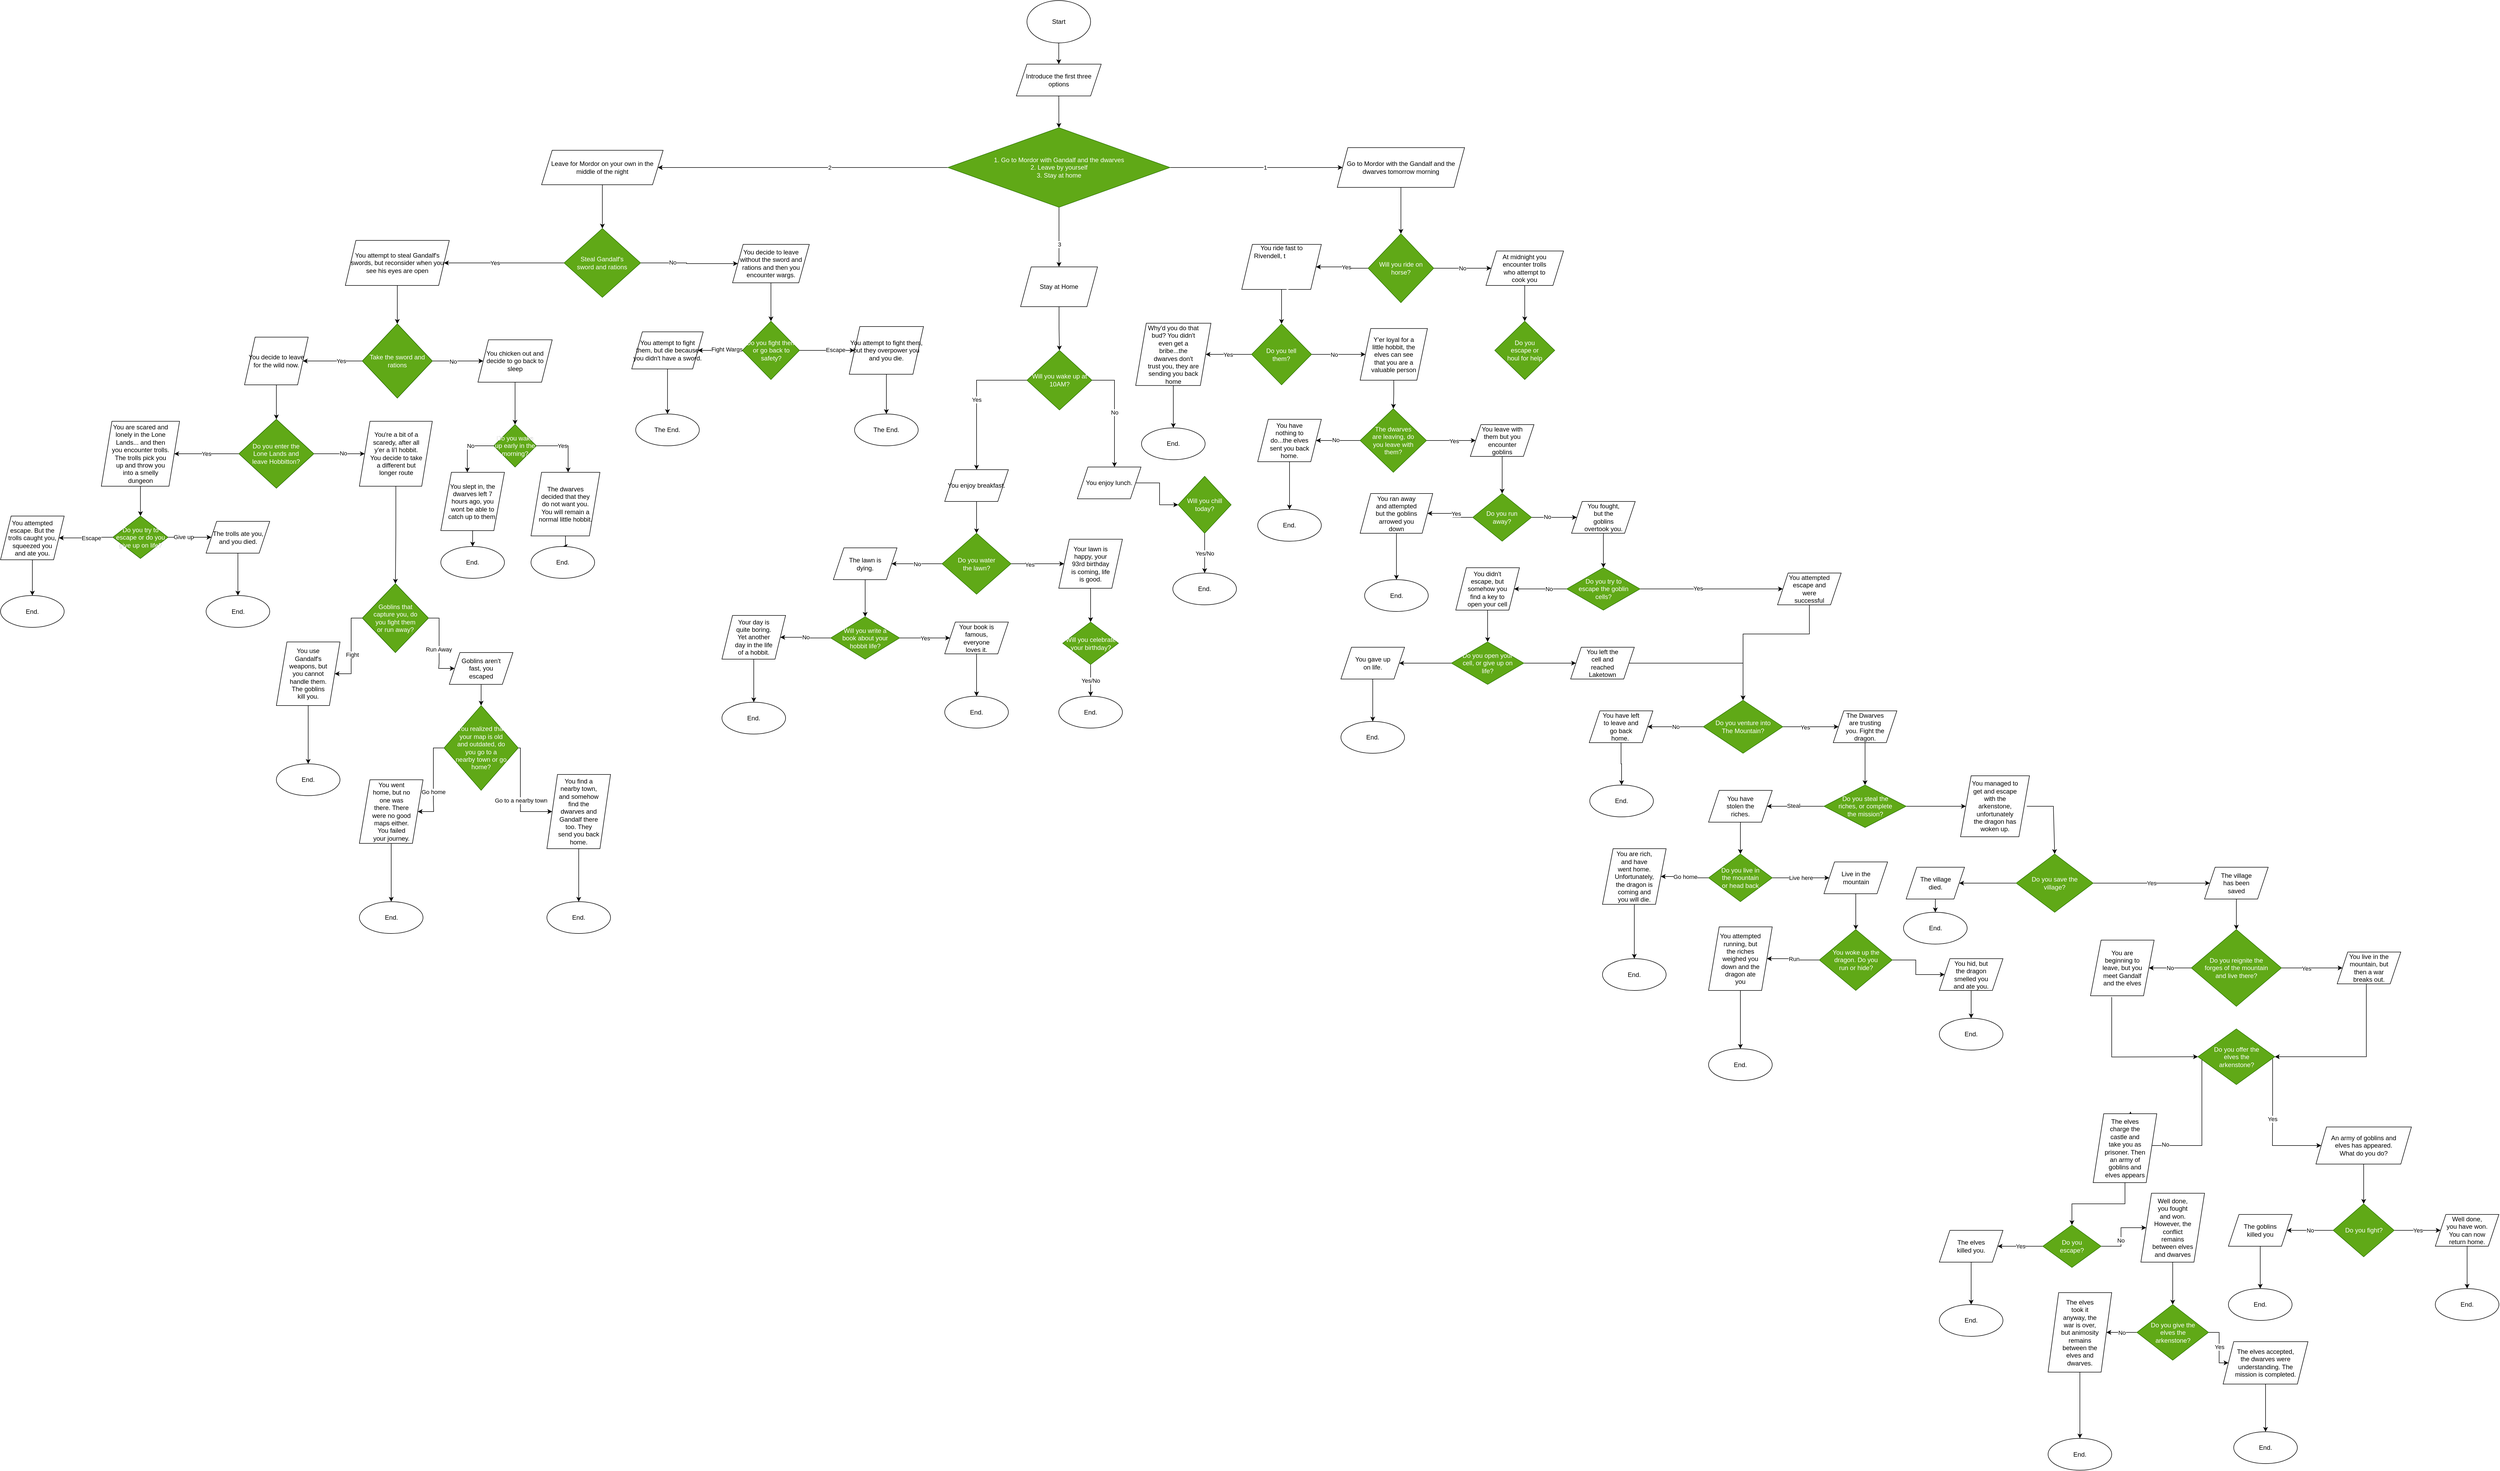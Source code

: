 <mxfile version="20.5.1" type="github">
  <diagram id="ykSedt-QM4OsxcuQvwfg" name="Page-1">
    <mxGraphModel dx="2400" dy="752" grid="1" gridSize="10" guides="1" tooltips="1" connect="1" arrows="1" fold="1" page="1" pageScale="1" pageWidth="850" pageHeight="1100" math="0" shadow="0">
      <root>
        <mxCell id="0" />
        <mxCell id="1" parent="0" />
        <mxCell id="VNunNrLz-rnGxFZPBOeD-2" value="Start" style="ellipse;whiteSpace=wrap;html=1;" parent="1" vertex="1">
          <mxGeometry x="365" y="30" width="120" height="80" as="geometry" />
        </mxCell>
        <mxCell id="VNunNrLz-rnGxFZPBOeD-4" value="Introduce the first three options" style="shape=parallelogram;perimeter=parallelogramPerimeter;whiteSpace=wrap;html=1;fixedSize=1;" parent="1" vertex="1">
          <mxGeometry x="345" y="150" width="160" height="60" as="geometry" />
        </mxCell>
        <mxCell id="VNunNrLz-rnGxFZPBOeD-12" value="" style="endArrow=classic;html=1;rounded=0;" parent="1" source="VNunNrLz-rnGxFZPBOeD-4" target="VNunNrLz-rnGxFZPBOeD-13" edge="1">
          <mxGeometry width="50" height="50" relative="1" as="geometry">
            <mxPoint x="400" y="410" as="sourcePoint" />
            <mxPoint x="430" y="290" as="targetPoint" />
          </mxGeometry>
        </mxCell>
        <mxCell id="VNunNrLz-rnGxFZPBOeD-17" value="" style="edgeStyle=orthogonalEdgeStyle;rounded=0;orthogonalLoop=1;jettySize=auto;html=1;" parent="1" source="VNunNrLz-rnGxFZPBOeD-13" target="VNunNrLz-rnGxFZPBOeD-16" edge="1">
          <mxGeometry relative="1" as="geometry" />
        </mxCell>
        <mxCell id="VNunNrLz-rnGxFZPBOeD-25" value="1" style="edgeLabel;html=1;align=center;verticalAlign=middle;resizable=0;points=[];" parent="VNunNrLz-rnGxFZPBOeD-17" vertex="1" connectable="0">
          <mxGeometry x="0.099" relative="1" as="geometry">
            <mxPoint as="offset" />
          </mxGeometry>
        </mxCell>
        <mxCell id="VNunNrLz-rnGxFZPBOeD-21" value="" style="edgeStyle=orthogonalEdgeStyle;rounded=0;orthogonalLoop=1;jettySize=auto;html=1;" parent="1" source="VNunNrLz-rnGxFZPBOeD-13" target="VNunNrLz-rnGxFZPBOeD-20" edge="1">
          <mxGeometry relative="1" as="geometry" />
        </mxCell>
        <mxCell id="VNunNrLz-rnGxFZPBOeD-24" value="2" style="edgeLabel;html=1;align=center;verticalAlign=middle;resizable=0;points=[];" parent="VNunNrLz-rnGxFZPBOeD-21" vertex="1" connectable="0">
          <mxGeometry x="-0.182" relative="1" as="geometry">
            <mxPoint as="offset" />
          </mxGeometry>
        </mxCell>
        <mxCell id="VNunNrLz-rnGxFZPBOeD-27" value="" style="edgeStyle=orthogonalEdgeStyle;rounded=0;orthogonalLoop=1;jettySize=auto;html=1;" parent="1" source="VNunNrLz-rnGxFZPBOeD-13" target="VNunNrLz-rnGxFZPBOeD-26" edge="1">
          <mxGeometry relative="1" as="geometry">
            <Array as="points">
              <mxPoint x="425" y="480" />
              <mxPoint x="425" y="480" />
            </Array>
          </mxGeometry>
        </mxCell>
        <mxCell id="VNunNrLz-rnGxFZPBOeD-28" value="3" style="edgeLabel;html=1;align=center;verticalAlign=middle;resizable=0;points=[];" parent="VNunNrLz-rnGxFZPBOeD-27" vertex="1" connectable="0">
          <mxGeometry x="0.237" relative="1" as="geometry">
            <mxPoint as="offset" />
          </mxGeometry>
        </mxCell>
        <mxCell id="VNunNrLz-rnGxFZPBOeD-13" value="1. Go to Mordor with Gandalf and the dwarves&lt;br&gt;2. Leave by yourself&lt;br&gt;3. Stay at home" style="rhombus;whiteSpace=wrap;html=1;align=center;fillColor=#60a917;fontColor=#ffffff;strokeColor=#2D7600;" parent="1" vertex="1">
          <mxGeometry x="216" y="270" width="418.75" height="150" as="geometry" />
        </mxCell>
        <mxCell id="VNunNrLz-rnGxFZPBOeD-14" value="" style="endArrow=classic;html=1;rounded=0;exitX=0.5;exitY=1;exitDx=0;exitDy=0;entryX=0.5;entryY=0;entryDx=0;entryDy=0;" parent="1" source="VNunNrLz-rnGxFZPBOeD-2" target="VNunNrLz-rnGxFZPBOeD-4" edge="1">
          <mxGeometry width="50" height="50" relative="1" as="geometry">
            <mxPoint x="400" y="400" as="sourcePoint" />
            <mxPoint x="450" y="350" as="targetPoint" />
          </mxGeometry>
        </mxCell>
        <mxCell id="VNunNrLz-rnGxFZPBOeD-19" value="" style="edgeStyle=orthogonalEdgeStyle;rounded=0;orthogonalLoop=1;jettySize=auto;html=1;" parent="1" source="VNunNrLz-rnGxFZPBOeD-16" target="VNunNrLz-rnGxFZPBOeD-18" edge="1">
          <mxGeometry relative="1" as="geometry" />
        </mxCell>
        <mxCell id="VNunNrLz-rnGxFZPBOeD-16" value="Go to Mordor with the Gandalf and the dwarves tomorrow morning" style="shape=parallelogram;perimeter=parallelogramPerimeter;whiteSpace=wrap;html=1;fixedSize=1;" parent="1" vertex="1">
          <mxGeometry x="950" y="307.5" width="240" height="75" as="geometry" />
        </mxCell>
        <mxCell id="VNunNrLz-rnGxFZPBOeD-36" value="" style="edgeStyle=orthogonalEdgeStyle;rounded=0;orthogonalLoop=1;jettySize=auto;html=1;" parent="1" source="VNunNrLz-rnGxFZPBOeD-18" target="VNunNrLz-rnGxFZPBOeD-35" edge="1">
          <mxGeometry relative="1" as="geometry" />
        </mxCell>
        <mxCell id="Mml3yy2sV2fEN9hdOUN2-49" value="Yes" style="edgeLabel;html=1;align=center;verticalAlign=middle;resizable=0;points=[];" parent="VNunNrLz-rnGxFZPBOeD-36" vertex="1" connectable="0">
          <mxGeometry x="-0.303" y="-2" relative="1" as="geometry">
            <mxPoint x="-6" as="offset" />
          </mxGeometry>
        </mxCell>
        <mxCell id="VNunNrLz-rnGxFZPBOeD-38" value="No" style="edgeStyle=orthogonalEdgeStyle;rounded=0;orthogonalLoop=1;jettySize=auto;html=1;" parent="1" source="VNunNrLz-rnGxFZPBOeD-18" target="VNunNrLz-rnGxFZPBOeD-37" edge="1">
          <mxGeometry relative="1" as="geometry" />
        </mxCell>
        <mxCell id="VNunNrLz-rnGxFZPBOeD-18" value="Will you ride on horse?" style="rhombus;whiteSpace=wrap;html=1;fillColor=#60a917;fontColor=#ffffff;strokeColor=#2D7600;" parent="1" vertex="1">
          <mxGeometry x="1008.13" y="470" width="123.75" height="130" as="geometry" />
        </mxCell>
        <mxCell id="VNunNrLz-rnGxFZPBOeD-23" value="" style="edgeStyle=orthogonalEdgeStyle;rounded=0;orthogonalLoop=1;jettySize=auto;html=1;" parent="1" source="VNunNrLz-rnGxFZPBOeD-20" target="VNunNrLz-rnGxFZPBOeD-22" edge="1">
          <mxGeometry relative="1" as="geometry" />
        </mxCell>
        <mxCell id="VNunNrLz-rnGxFZPBOeD-20" value="Leave for Mordor on your own in the middle of the night" style="shape=parallelogram;perimeter=parallelogramPerimeter;whiteSpace=wrap;html=1;fixedSize=1;" parent="1" vertex="1">
          <mxGeometry x="-550" y="312.5" width="229.12" height="65" as="geometry" />
        </mxCell>
        <mxCell id="VNunNrLz-rnGxFZPBOeD-30" value="" style="edgeStyle=orthogonalEdgeStyle;rounded=0;orthogonalLoop=1;jettySize=auto;html=1;" parent="1" source="VNunNrLz-rnGxFZPBOeD-22" target="VNunNrLz-rnGxFZPBOeD-29" edge="1">
          <mxGeometry relative="1" as="geometry" />
        </mxCell>
        <mxCell id="VNunNrLz-rnGxFZPBOeD-44" value="No" style="edgeLabel;html=1;align=center;verticalAlign=middle;resizable=0;points=[];" parent="VNunNrLz-rnGxFZPBOeD-30" vertex="1" connectable="0">
          <mxGeometry x="-0.349" y="1" relative="1" as="geometry">
            <mxPoint as="offset" />
          </mxGeometry>
        </mxCell>
        <mxCell id="VNunNrLz-rnGxFZPBOeD-32" value="" style="edgeStyle=orthogonalEdgeStyle;rounded=0;orthogonalLoop=1;jettySize=auto;html=1;" parent="1" source="VNunNrLz-rnGxFZPBOeD-22" target="VNunNrLz-rnGxFZPBOeD-31" edge="1">
          <mxGeometry relative="1" as="geometry" />
        </mxCell>
        <mxCell id="VNunNrLz-rnGxFZPBOeD-43" value="Yes" style="edgeLabel;html=1;align=center;verticalAlign=middle;resizable=0;points=[];" parent="VNunNrLz-rnGxFZPBOeD-32" vertex="1" connectable="0">
          <mxGeometry x="0.158" relative="1" as="geometry">
            <mxPoint as="offset" />
          </mxGeometry>
        </mxCell>
        <mxCell id="VNunNrLz-rnGxFZPBOeD-22" value="Steal Gandalf&#39;s sword and rations" style="rhombus;whiteSpace=wrap;html=1;spacingTop=10;spacingRight=10;spacingBottom=10;spacingLeft=10;spacing=10;fillColor=#60a917;fontColor=#ffffff;strokeColor=#2D7600;" parent="1" vertex="1">
          <mxGeometry x="-507.55" y="460" width="144.22" height="130" as="geometry" />
        </mxCell>
        <mxCell id="VNunNrLz-rnGxFZPBOeD-42" value="" style="edgeStyle=orthogonalEdgeStyle;rounded=0;orthogonalLoop=1;jettySize=auto;html=1;" parent="1" source="VNunNrLz-rnGxFZPBOeD-26" target="VNunNrLz-rnGxFZPBOeD-41" edge="1">
          <mxGeometry relative="1" as="geometry" />
        </mxCell>
        <mxCell id="VNunNrLz-rnGxFZPBOeD-26" value="Stay at Home" style="shape=parallelogram;perimeter=parallelogramPerimeter;whiteSpace=wrap;html=1;fixedSize=1;" parent="1" vertex="1">
          <mxGeometry x="353" y="532.5" width="145" height="75" as="geometry" />
        </mxCell>
        <mxCell id="E2X-YpxnPieoCKrqT_GS-15" value="" style="edgeStyle=orthogonalEdgeStyle;rounded=0;orthogonalLoop=1;jettySize=auto;html=1;" parent="1" source="VNunNrLz-rnGxFZPBOeD-29" target="E2X-YpxnPieoCKrqT_GS-14" edge="1">
          <mxGeometry relative="1" as="geometry" />
        </mxCell>
        <mxCell id="VNunNrLz-rnGxFZPBOeD-29" value="You decide to leave without the sword and rations and then you encounter wargs." style="shape=parallelogram;perimeter=parallelogramPerimeter;whiteSpace=wrap;html=1;fixedSize=1;" parent="1" vertex="1">
          <mxGeometry x="-190" y="490" width="144.74" height="72.5" as="geometry" />
        </mxCell>
        <mxCell id="VNunNrLz-rnGxFZPBOeD-34" value="" style="edgeStyle=orthogonalEdgeStyle;rounded=0;orthogonalLoop=1;jettySize=auto;html=1;" parent="1" source="VNunNrLz-rnGxFZPBOeD-31" target="VNunNrLz-rnGxFZPBOeD-33" edge="1">
          <mxGeometry relative="1" as="geometry" />
        </mxCell>
        <mxCell id="VNunNrLz-rnGxFZPBOeD-31" value="You attempt to steal Gandalf&#39;s swords, but reconsider when you see his eyes are open" style="shape=parallelogram;perimeter=parallelogramPerimeter;whiteSpace=wrap;html=1;fixedSize=1;" parent="1" vertex="1">
          <mxGeometry x="-920" y="482.5" width="196" height="85" as="geometry" />
        </mxCell>
        <mxCell id="VNunNrLz-rnGxFZPBOeD-48" value="" style="edgeStyle=orthogonalEdgeStyle;rounded=0;orthogonalLoop=1;jettySize=auto;html=1;" parent="1" source="VNunNrLz-rnGxFZPBOeD-33" target="VNunNrLz-rnGxFZPBOeD-47" edge="1">
          <mxGeometry relative="1" as="geometry" />
        </mxCell>
        <mxCell id="VNunNrLz-rnGxFZPBOeD-52" value="No" style="edgeLabel;html=1;align=center;verticalAlign=middle;resizable=0;points=[];" parent="VNunNrLz-rnGxFZPBOeD-48" vertex="1" connectable="0">
          <mxGeometry x="-0.202" y="-1" relative="1" as="geometry">
            <mxPoint as="offset" />
          </mxGeometry>
        </mxCell>
        <mxCell id="VNunNrLz-rnGxFZPBOeD-50" value="" style="edgeStyle=orthogonalEdgeStyle;rounded=0;orthogonalLoop=1;jettySize=auto;html=1;" parent="1" source="VNunNrLz-rnGxFZPBOeD-33" target="VNunNrLz-rnGxFZPBOeD-49" edge="1">
          <mxGeometry relative="1" as="geometry" />
        </mxCell>
        <mxCell id="VNunNrLz-rnGxFZPBOeD-51" value="Yes" style="edgeLabel;html=1;align=center;verticalAlign=middle;resizable=0;points=[];" parent="VNunNrLz-rnGxFZPBOeD-50" vertex="1" connectable="0">
          <mxGeometry x="-0.277" relative="1" as="geometry">
            <mxPoint as="offset" />
          </mxGeometry>
        </mxCell>
        <mxCell id="VNunNrLz-rnGxFZPBOeD-33" value="Take the sword and rations" style="rhombus;whiteSpace=wrap;html=1;" parent="1" vertex="1">
          <mxGeometry x="-888" y="640" width="132" height="140" as="geometry" />
        </mxCell>
        <mxCell id="Mml3yy2sV2fEN9hdOUN2-55" value="" style="edgeStyle=orthogonalEdgeStyle;rounded=0;orthogonalLoop=1;jettySize=auto;html=1;" parent="1" source="VNunNrLz-rnGxFZPBOeD-35" target="Mml3yy2sV2fEN9hdOUN2-54" edge="1">
          <mxGeometry relative="1" as="geometry" />
        </mxCell>
        <mxCell id="VNunNrLz-rnGxFZPBOeD-35" value="You ride fast to Rivendell, t&lt;span style=&quot;color: rgb(255, 255, 255);&quot;&gt;he elves coax you into telling them what the dwarves plan on doing&lt;/span&gt;" style="shape=parallelogram;perimeter=parallelogramPerimeter;whiteSpace=wrap;html=1;fixedSize=1;spacingLeft=10;spacingTop=10;spacing=12;spacingRight=10;spacingBottom=10;" parent="1" vertex="1">
          <mxGeometry x="770" y="490" width="150" height="85" as="geometry" />
        </mxCell>
        <mxCell id="Mml3yy2sV2fEN9hdOUN2-51" value="" style="edgeStyle=orthogonalEdgeStyle;rounded=0;orthogonalLoop=1;jettySize=auto;html=1;" parent="1" source="VNunNrLz-rnGxFZPBOeD-37" target="Mml3yy2sV2fEN9hdOUN2-50" edge="1">
          <mxGeometry relative="1" as="geometry" />
        </mxCell>
        <mxCell id="VNunNrLz-rnGxFZPBOeD-37" value="At midnight you encounter trolls who attempt to cook you" style="shape=parallelogram;perimeter=parallelogramPerimeter;whiteSpace=wrap;html=1;fixedSize=1;spacingLeft=10;spacingBottom=10;spacingTop=10;spacing=12;spacingRight=10;" parent="1" vertex="1">
          <mxGeometry x="1230.33" y="502.5" width="146.24" height="65" as="geometry" />
        </mxCell>
        <mxCell id="e_UvN_BDXexrJrs164Ez-103" value="Yes" style="edgeStyle=orthogonalEdgeStyle;rounded=0;orthogonalLoop=1;jettySize=auto;html=1;" parent="1" source="VNunNrLz-rnGxFZPBOeD-41" target="e_UvN_BDXexrJrs164Ez-102" edge="1">
          <mxGeometry relative="1" as="geometry" />
        </mxCell>
        <mxCell id="2Kzz6zXPm9Hh00w324hG-41" value="No" style="edgeStyle=orthogonalEdgeStyle;rounded=0;orthogonalLoop=1;jettySize=auto;html=1;" parent="1" source="VNunNrLz-rnGxFZPBOeD-41" target="2Kzz6zXPm9Hh00w324hG-42" edge="1">
          <mxGeometry relative="1" as="geometry">
            <mxPoint x="520" y="940" as="targetPoint" />
            <Array as="points">
              <mxPoint x="530" y="746" />
            </Array>
          </mxGeometry>
        </mxCell>
        <mxCell id="VNunNrLz-rnGxFZPBOeD-41" value="Will you wake up at 10AM?" style="rhombus;whiteSpace=wrap;html=1;fillColor=#60a917;fontColor=#ffffff;strokeColor=#2D7600;" parent="1" vertex="1">
          <mxGeometry x="365" y="690" width="122.5" height="112.5" as="geometry" />
        </mxCell>
        <mxCell id="Mml3yy2sV2fEN9hdOUN2-4" value="" style="edgeStyle=orthogonalEdgeStyle;rounded=0;orthogonalLoop=1;jettySize=auto;html=1;" parent="1" source="VNunNrLz-rnGxFZPBOeD-47" target="Mml3yy2sV2fEN9hdOUN2-3" edge="1">
          <mxGeometry relative="1" as="geometry" />
        </mxCell>
        <mxCell id="VNunNrLz-rnGxFZPBOeD-47" value="You chicken out and decide to go back to sleep" style="shape=parallelogram;perimeter=parallelogramPerimeter;whiteSpace=wrap;html=1;fixedSize=1;" parent="1" vertex="1">
          <mxGeometry x="-670" y="670" width="140" height="80" as="geometry" />
        </mxCell>
        <mxCell id="VNunNrLz-rnGxFZPBOeD-54" value="" style="edgeStyle=orthogonalEdgeStyle;rounded=0;orthogonalLoop=1;jettySize=auto;html=1;" parent="1" source="VNunNrLz-rnGxFZPBOeD-49" target="VNunNrLz-rnGxFZPBOeD-53" edge="1">
          <mxGeometry relative="1" as="geometry" />
        </mxCell>
        <mxCell id="VNunNrLz-rnGxFZPBOeD-49" value="You decide to leave for the wild now." style="shape=parallelogram;perimeter=parallelogramPerimeter;whiteSpace=wrap;html=1;fixedSize=1;" parent="1" vertex="1">
          <mxGeometry x="-1110" y="665" width="120" height="90" as="geometry" />
        </mxCell>
        <mxCell id="E2X-YpxnPieoCKrqT_GS-2" value="Yes" style="edgeStyle=orthogonalEdgeStyle;rounded=0;orthogonalLoop=1;jettySize=auto;html=1;" parent="1" source="VNunNrLz-rnGxFZPBOeD-53" target="E2X-YpxnPieoCKrqT_GS-1" edge="1">
          <mxGeometry relative="1" as="geometry" />
        </mxCell>
        <mxCell id="E2X-YpxnPieoCKrqT_GS-6" value="" style="edgeStyle=orthogonalEdgeStyle;rounded=0;orthogonalLoop=1;jettySize=auto;html=1;" parent="1" source="VNunNrLz-rnGxFZPBOeD-53" target="E2X-YpxnPieoCKrqT_GS-5" edge="1">
          <mxGeometry relative="1" as="geometry" />
        </mxCell>
        <mxCell id="E2X-YpxnPieoCKrqT_GS-7" value="No" style="edgeLabel;html=1;align=center;verticalAlign=middle;resizable=0;points=[];" parent="E2X-YpxnPieoCKrqT_GS-6" vertex="1" connectable="0">
          <mxGeometry x="0.144" y="1" relative="1" as="geometry">
            <mxPoint as="offset" />
          </mxGeometry>
        </mxCell>
        <mxCell id="VNunNrLz-rnGxFZPBOeD-53" value="Do you enter the Lone Lands and leave Hobbitton?" style="rhombus;whiteSpace=wrap;html=1;spacingTop=10;spacing=10;spacingRight=10;spacingBottom=10;spacingLeft=10;" parent="1" vertex="1">
          <mxGeometry x="-1120.62" y="820" width="141.25" height="130" as="geometry" />
        </mxCell>
        <mxCell id="E2X-YpxnPieoCKrqT_GS-9" value="" style="edgeStyle=orthogonalEdgeStyle;rounded=0;orthogonalLoop=1;jettySize=auto;html=1;" parent="1" source="E2X-YpxnPieoCKrqT_GS-1" target="E2X-YpxnPieoCKrqT_GS-8" edge="1">
          <mxGeometry relative="1" as="geometry" />
        </mxCell>
        <mxCell id="E2X-YpxnPieoCKrqT_GS-1" value="You are scared and lonely in the Lone Lands... and then you encounter trolls. The trolls pick you up and throw you into a smelly dungeon" style="shape=parallelogram;perimeter=parallelogramPerimeter;whiteSpace=wrap;html=1;fixedSize=1;spacingTop=10;spacingBottom=10;spacingRight=10;spacingLeft=10;spacing=10;" parent="1" vertex="1">
          <mxGeometry x="-1380" y="823.75" width="147.51" height="122.5" as="geometry" />
        </mxCell>
        <mxCell id="Mml3yy2sV2fEN9hdOUN2-2" value="" style="edgeStyle=orthogonalEdgeStyle;rounded=0;orthogonalLoop=1;jettySize=auto;html=1;" parent="1" source="E2X-YpxnPieoCKrqT_GS-5" target="Mml3yy2sV2fEN9hdOUN2-1" edge="1">
          <mxGeometry relative="1" as="geometry" />
        </mxCell>
        <mxCell id="E2X-YpxnPieoCKrqT_GS-5" value="You&#39;re a bit of a scaredy, after all y&#39;er a li&#39;l hobbit. You decide to take a different but longer route" style="shape=parallelogram;perimeter=parallelogramPerimeter;whiteSpace=wrap;html=1;fixedSize=1;spacingTop=10;spacingBottom=10;spacingRight=10;spacingLeft=10;spacing=10;" parent="1" vertex="1">
          <mxGeometry x="-893.5" y="823.75" width="137.5" height="122.5" as="geometry" />
        </mxCell>
        <mxCell id="E2X-YpxnPieoCKrqT_GS-11" value="" style="edgeStyle=orthogonalEdgeStyle;rounded=0;orthogonalLoop=1;jettySize=auto;html=1;" parent="1" source="E2X-YpxnPieoCKrqT_GS-8" target="E2X-YpxnPieoCKrqT_GS-10" edge="1">
          <mxGeometry relative="1" as="geometry" />
        </mxCell>
        <mxCell id="Mml3yy2sV2fEN9hdOUN2-17" value="Give up" style="edgeLabel;html=1;align=center;verticalAlign=middle;resizable=0;points=[];" parent="E2X-YpxnPieoCKrqT_GS-11" vertex="1" connectable="0">
          <mxGeometry x="-0.296" y="1" relative="1" as="geometry">
            <mxPoint as="offset" />
          </mxGeometry>
        </mxCell>
        <mxCell id="Mml3yy2sV2fEN9hdOUN2-16" value="" style="edgeStyle=orthogonalEdgeStyle;rounded=0;orthogonalLoop=1;jettySize=auto;html=1;" parent="1" source="E2X-YpxnPieoCKrqT_GS-8" target="Mml3yy2sV2fEN9hdOUN2-15" edge="1">
          <mxGeometry relative="1" as="geometry" />
        </mxCell>
        <mxCell id="Mml3yy2sV2fEN9hdOUN2-18" value="Escape" style="edgeLabel;html=1;align=center;verticalAlign=middle;resizable=0;points=[];" parent="Mml3yy2sV2fEN9hdOUN2-16" vertex="1" connectable="0">
          <mxGeometry x="-0.208" y="1" relative="1" as="geometry">
            <mxPoint as="offset" />
          </mxGeometry>
        </mxCell>
        <mxCell id="E2X-YpxnPieoCKrqT_GS-8" value="Do you try to escape or do you give up on life?" style="rhombus;whiteSpace=wrap;html=1;" parent="1" vertex="1">
          <mxGeometry x="-1358.12" y="1002.5" width="103.75" height="80" as="geometry" />
        </mxCell>
        <mxCell id="E2X-YpxnPieoCKrqT_GS-13" value="" style="edgeStyle=orthogonalEdgeStyle;rounded=0;orthogonalLoop=1;jettySize=auto;html=1;" parent="1" source="E2X-YpxnPieoCKrqT_GS-10" target="E2X-YpxnPieoCKrqT_GS-12" edge="1">
          <mxGeometry relative="1" as="geometry" />
        </mxCell>
        <mxCell id="E2X-YpxnPieoCKrqT_GS-10" value="The trolls ate you, and you died." style="shape=parallelogram;perimeter=parallelogramPerimeter;whiteSpace=wrap;html=1;fixedSize=1;" parent="1" vertex="1">
          <mxGeometry x="-1182.495" y="1012.5" width="120" height="60" as="geometry" />
        </mxCell>
        <mxCell id="E2X-YpxnPieoCKrqT_GS-12" value="End." style="ellipse;whiteSpace=wrap;html=1;" parent="1" vertex="1">
          <mxGeometry x="-1182.495" y="1152.5" width="120" height="60" as="geometry" />
        </mxCell>
        <mxCell id="E2X-YpxnPieoCKrqT_GS-17" value="" style="edgeStyle=orthogonalEdgeStyle;rounded=0;orthogonalLoop=1;jettySize=auto;html=1;" parent="1" source="E2X-YpxnPieoCKrqT_GS-14" target="E2X-YpxnPieoCKrqT_GS-16" edge="1">
          <mxGeometry relative="1" as="geometry" />
        </mxCell>
        <mxCell id="E2X-YpxnPieoCKrqT_GS-22" value="Fight Wargs" style="edgeLabel;html=1;align=center;verticalAlign=middle;resizable=0;points=[];" parent="E2X-YpxnPieoCKrqT_GS-17" vertex="1" connectable="0">
          <mxGeometry x="-0.29" y="-2" relative="1" as="geometry">
            <mxPoint as="offset" />
          </mxGeometry>
        </mxCell>
        <mxCell id="E2X-YpxnPieoCKrqT_GS-21" value="" style="edgeStyle=orthogonalEdgeStyle;rounded=0;orthogonalLoop=1;jettySize=auto;html=1;" parent="1" source="E2X-YpxnPieoCKrqT_GS-14" target="E2X-YpxnPieoCKrqT_GS-20" edge="1">
          <mxGeometry relative="1" as="geometry" />
        </mxCell>
        <mxCell id="E2X-YpxnPieoCKrqT_GS-23" value="Escape" style="edgeLabel;html=1;align=center;verticalAlign=middle;resizable=0;points=[];" parent="E2X-YpxnPieoCKrqT_GS-21" vertex="1" connectable="0">
          <mxGeometry x="0.314" y="1" relative="1" as="geometry">
            <mxPoint as="offset" />
          </mxGeometry>
        </mxCell>
        <mxCell id="E2X-YpxnPieoCKrqT_GS-14" value="Do you fight them or go back to safety?" style="rhombus;whiteSpace=wrap;html=1;fillColor=#60a917;fontColor=#ffffff;strokeColor=#2D7600;" parent="1" vertex="1">
          <mxGeometry x="-171.44" y="635" width="107.63" height="110" as="geometry" />
        </mxCell>
        <mxCell id="E2X-YpxnPieoCKrqT_GS-19" value="" style="edgeStyle=orthogonalEdgeStyle;rounded=0;orthogonalLoop=1;jettySize=auto;html=1;" parent="1" source="E2X-YpxnPieoCKrqT_GS-16" target="E2X-YpxnPieoCKrqT_GS-18" edge="1">
          <mxGeometry relative="1" as="geometry" />
        </mxCell>
        <mxCell id="E2X-YpxnPieoCKrqT_GS-16" value="You attempt to fight them, but die because you didn&#39;t have a sword." style="shape=parallelogram;perimeter=parallelogramPerimeter;whiteSpace=wrap;html=1;fixedSize=1;" parent="1" vertex="1">
          <mxGeometry x="-380" y="655" width="134.75" height="70" as="geometry" />
        </mxCell>
        <mxCell id="E2X-YpxnPieoCKrqT_GS-18" value="The End." style="ellipse;whiteSpace=wrap;html=1;" parent="1" vertex="1">
          <mxGeometry x="-372.625" y="810" width="120" height="60" as="geometry" />
        </mxCell>
        <mxCell id="E2X-YpxnPieoCKrqT_GS-25" value="" style="edgeStyle=orthogonalEdgeStyle;rounded=0;orthogonalLoop=1;jettySize=auto;html=1;" parent="1" source="E2X-YpxnPieoCKrqT_GS-20" target="E2X-YpxnPieoCKrqT_GS-24" edge="1">
          <mxGeometry relative="1" as="geometry" />
        </mxCell>
        <mxCell id="E2X-YpxnPieoCKrqT_GS-20" value="You attempt to fight them, but they overpower you and you die." style="shape=parallelogram;perimeter=parallelogramPerimeter;whiteSpace=wrap;html=1;fixedSize=1;" parent="1" vertex="1">
          <mxGeometry x="29.99" y="645" width="140.01" height="90" as="geometry" />
        </mxCell>
        <mxCell id="E2X-YpxnPieoCKrqT_GS-24" value="The End." style="ellipse;whiteSpace=wrap;html=1;" parent="1" vertex="1">
          <mxGeometry x="39.995" y="810" width="120" height="60" as="geometry" />
        </mxCell>
        <mxCell id="Mml3yy2sV2fEN9hdOUN2-23" value="" style="edgeStyle=orthogonalEdgeStyle;rounded=0;orthogonalLoop=1;jettySize=auto;html=1;" parent="1" source="Mml3yy2sV2fEN9hdOUN2-1" target="Mml3yy2sV2fEN9hdOUN2-22" edge="1">
          <mxGeometry relative="1" as="geometry" />
        </mxCell>
        <mxCell id="Mml3yy2sV2fEN9hdOUN2-24" value="Run Away" style="edgeLabel;html=1;align=center;verticalAlign=middle;resizable=0;points=[];" parent="Mml3yy2sV2fEN9hdOUN2-23" vertex="1" connectable="0">
          <mxGeometry x="0.078" y="-1" relative="1" as="geometry">
            <mxPoint as="offset" />
          </mxGeometry>
        </mxCell>
        <mxCell id="Mml3yy2sV2fEN9hdOUN2-26" value="" style="edgeStyle=orthogonalEdgeStyle;rounded=0;orthogonalLoop=1;jettySize=auto;html=1;" parent="1" source="Mml3yy2sV2fEN9hdOUN2-1" target="Mml3yy2sV2fEN9hdOUN2-25" edge="1">
          <mxGeometry relative="1" as="geometry" />
        </mxCell>
        <mxCell id="Mml3yy2sV2fEN9hdOUN2-27" value="Fight" style="edgeLabel;html=1;align=center;verticalAlign=middle;resizable=0;points=[];" parent="Mml3yy2sV2fEN9hdOUN2-26" vertex="1" connectable="0">
          <mxGeometry x="0.143" y="2" relative="1" as="geometry">
            <mxPoint as="offset" />
          </mxGeometry>
        </mxCell>
        <mxCell id="Mml3yy2sV2fEN9hdOUN2-1" value="Goblins that capture you, do you fight them or run away?" style="rhombus;whiteSpace=wrap;html=1;spacingTop=10;spacingBottom=10;spacingRight=10;spacingLeft=10;spacing=12;" parent="1" vertex="1">
          <mxGeometry x="-888" y="1130" width="124.75" height="130" as="geometry" />
        </mxCell>
        <mxCell id="Mml3yy2sV2fEN9hdOUN2-6" value="" style="edgeStyle=orthogonalEdgeStyle;rounded=0;orthogonalLoop=1;jettySize=auto;html=1;" parent="1" source="Mml3yy2sV2fEN9hdOUN2-3" target="Mml3yy2sV2fEN9hdOUN2-5" edge="1">
          <mxGeometry relative="1" as="geometry">
            <Array as="points">
              <mxPoint x="-500" y="870" />
            </Array>
          </mxGeometry>
        </mxCell>
        <mxCell id="Mml3yy2sV2fEN9hdOUN2-7" value="Yes" style="edgeLabel;html=1;align=center;verticalAlign=middle;resizable=0;points=[];" parent="Mml3yy2sV2fEN9hdOUN2-6" vertex="1" connectable="0">
          <mxGeometry x="-0.112" relative="1" as="geometry">
            <mxPoint as="offset" />
          </mxGeometry>
        </mxCell>
        <mxCell id="Mml3yy2sV2fEN9hdOUN2-10" value="" style="edgeStyle=orthogonalEdgeStyle;rounded=0;orthogonalLoop=1;jettySize=auto;html=1;" parent="1" source="Mml3yy2sV2fEN9hdOUN2-3" edge="1">
          <mxGeometry relative="1" as="geometry">
            <mxPoint x="-690" y="920" as="targetPoint" />
            <Array as="points">
              <mxPoint x="-690" y="870" />
              <mxPoint x="-690" y="900" />
            </Array>
          </mxGeometry>
        </mxCell>
        <mxCell id="Mml3yy2sV2fEN9hdOUN2-14" value="No" style="edgeLabel;html=1;align=center;verticalAlign=middle;resizable=0;points=[];" parent="Mml3yy2sV2fEN9hdOUN2-10" vertex="1" connectable="0">
          <mxGeometry x="-0.116" relative="1" as="geometry">
            <mxPoint as="offset" />
          </mxGeometry>
        </mxCell>
        <mxCell id="Mml3yy2sV2fEN9hdOUN2-3" value="Do you wake up early in the morning?" style="rhombus;whiteSpace=wrap;html=1;" parent="1" vertex="1">
          <mxGeometry x="-640" y="830" width="80" height="80" as="geometry" />
        </mxCell>
        <mxCell id="Mml3yy2sV2fEN9hdOUN2-9" value="" style="edgeStyle=orthogonalEdgeStyle;rounded=0;orthogonalLoop=1;jettySize=auto;html=1;" parent="1" source="Mml3yy2sV2fEN9hdOUN2-5" target="Mml3yy2sV2fEN9hdOUN2-8" edge="1">
          <mxGeometry relative="1" as="geometry" />
        </mxCell>
        <mxCell id="Mml3yy2sV2fEN9hdOUN2-5" value="The dwarves decided that they do not want you. You will remain a normal little hobbit." style="shape=parallelogram;perimeter=parallelogramPerimeter;whiteSpace=wrap;html=1;fixedSize=1;spacingTop=10;spacingLeft=10;spacingBottom=10;spacingRight=10;spacing=2;" parent="1" vertex="1">
          <mxGeometry x="-570" y="920" width="130" height="120" as="geometry" />
        </mxCell>
        <mxCell id="Mml3yy2sV2fEN9hdOUN2-8" value="End." style="ellipse;whiteSpace=wrap;html=1;" parent="1" vertex="1">
          <mxGeometry x="-570" y="1060" width="120" height="60" as="geometry" />
        </mxCell>
        <mxCell id="Mml3yy2sV2fEN9hdOUN2-13" value="" style="edgeStyle=orthogonalEdgeStyle;rounded=0;orthogonalLoop=1;jettySize=auto;html=1;" parent="1" source="Mml3yy2sV2fEN9hdOUN2-11" target="Mml3yy2sV2fEN9hdOUN2-12" edge="1">
          <mxGeometry relative="1" as="geometry" />
        </mxCell>
        <mxCell id="Mml3yy2sV2fEN9hdOUN2-11" value="You slept in, the dwarves left 7 hours ago, you wont be able to catch up to them." style="shape=parallelogram;perimeter=parallelogramPerimeter;whiteSpace=wrap;html=1;fixedSize=1;spacingTop=10;spacingLeft=10;spacingBottom=10;spacingRight=10;spacing=2;" parent="1" vertex="1">
          <mxGeometry x="-740" y="920" width="120" height="110" as="geometry" />
        </mxCell>
        <mxCell id="Mml3yy2sV2fEN9hdOUN2-12" value="End." style="ellipse;whiteSpace=wrap;html=1;" parent="1" vertex="1">
          <mxGeometry x="-740" y="1060" width="120" height="60" as="geometry" />
        </mxCell>
        <mxCell id="Mml3yy2sV2fEN9hdOUN2-20" value="" style="edgeStyle=orthogonalEdgeStyle;rounded=0;orthogonalLoop=1;jettySize=auto;html=1;" parent="1" source="Mml3yy2sV2fEN9hdOUN2-15" target="Mml3yy2sV2fEN9hdOUN2-19" edge="1">
          <mxGeometry relative="1" as="geometry" />
        </mxCell>
        <mxCell id="Mml3yy2sV2fEN9hdOUN2-15" value="You attempted escape. But the trolls caught you, squeezed you and ate you." style="shape=parallelogram;perimeter=parallelogramPerimeter;whiteSpace=wrap;html=1;fixedSize=1;spacingTop=10;spacingBottom=10;spacingRight=10;spacingLeft=10;" parent="1" vertex="1">
          <mxGeometry x="-1570" y="1002.5" width="120" height="82.5" as="geometry" />
        </mxCell>
        <mxCell id="Mml3yy2sV2fEN9hdOUN2-19" value="End." style="ellipse;whiteSpace=wrap;html=1;" parent="1" vertex="1">
          <mxGeometry x="-1570.005" y="1152.5" width="120" height="60" as="geometry" />
        </mxCell>
        <mxCell id="Mml3yy2sV2fEN9hdOUN2-21" style="edgeStyle=orthogonalEdgeStyle;rounded=0;orthogonalLoop=1;jettySize=auto;html=1;exitX=0.5;exitY=1;exitDx=0;exitDy=0;" parent="1" source="E2X-YpxnPieoCKrqT_GS-10" target="E2X-YpxnPieoCKrqT_GS-10" edge="1">
          <mxGeometry relative="1" as="geometry" />
        </mxCell>
        <mxCell id="Mml3yy2sV2fEN9hdOUN2-31" value="" style="edgeStyle=orthogonalEdgeStyle;rounded=0;orthogonalLoop=1;jettySize=auto;html=1;" parent="1" source="Mml3yy2sV2fEN9hdOUN2-22" target="Mml3yy2sV2fEN9hdOUN2-30" edge="1">
          <mxGeometry relative="1" as="geometry" />
        </mxCell>
        <mxCell id="Mml3yy2sV2fEN9hdOUN2-22" value="Goblins aren&#39;t fast, you escaped" style="shape=parallelogram;perimeter=parallelogramPerimeter;whiteSpace=wrap;html=1;fixedSize=1;spacingTop=10;spacingBottom=10;spacingRight=10;spacingLeft=10;spacing=12;" parent="1" vertex="1">
          <mxGeometry x="-723.995" y="1260" width="120" height="60" as="geometry" />
        </mxCell>
        <mxCell id="Mml3yy2sV2fEN9hdOUN2-29" value="" style="edgeStyle=orthogonalEdgeStyle;rounded=0;orthogonalLoop=1;jettySize=auto;html=1;" parent="1" source="Mml3yy2sV2fEN9hdOUN2-25" target="Mml3yy2sV2fEN9hdOUN2-28" edge="1">
          <mxGeometry relative="1" as="geometry" />
        </mxCell>
        <mxCell id="Mml3yy2sV2fEN9hdOUN2-25" value="You use Gandalf&#39;s weapons, but you cannot handle them. The goblins kill you." style="shape=parallelogram;perimeter=parallelogramPerimeter;whiteSpace=wrap;html=1;fixedSize=1;spacingTop=10;spacingBottom=10;spacingRight=10;spacingLeft=10;spacing=12;" parent="1" vertex="1">
          <mxGeometry x="-1050.01" y="1240" width="120" height="120" as="geometry" />
        </mxCell>
        <mxCell id="Mml3yy2sV2fEN9hdOUN2-28" value="End." style="ellipse;whiteSpace=wrap;html=1;spacingTop=10;spacingBottom=10;spacingRight=10;spacingLeft=10;spacing=12;" parent="1" vertex="1">
          <mxGeometry x="-1050.01" y="1470" width="120" height="60" as="geometry" />
        </mxCell>
        <mxCell id="Mml3yy2sV2fEN9hdOUN2-33" value="" style="edgeStyle=orthogonalEdgeStyle;rounded=0;orthogonalLoop=1;jettySize=auto;html=1;" parent="1" source="Mml3yy2sV2fEN9hdOUN2-30" target="Mml3yy2sV2fEN9hdOUN2-32" edge="1">
          <mxGeometry relative="1" as="geometry" />
        </mxCell>
        <mxCell id="Mml3yy2sV2fEN9hdOUN2-36" value="Go home" style="edgeLabel;html=1;align=center;verticalAlign=middle;resizable=0;points=[];" parent="Mml3yy2sV2fEN9hdOUN2-33" vertex="1" connectable="0">
          <mxGeometry x="0.207" relative="1" as="geometry">
            <mxPoint as="offset" />
          </mxGeometry>
        </mxCell>
        <mxCell id="Mml3yy2sV2fEN9hdOUN2-38" value="" style="edgeStyle=orthogonalEdgeStyle;rounded=0;orthogonalLoop=1;jettySize=auto;html=1;entryX=0;entryY=0.5;entryDx=0;entryDy=0;" parent="1" source="Mml3yy2sV2fEN9hdOUN2-30" target="Mml3yy2sV2fEN9hdOUN2-37" edge="1">
          <mxGeometry relative="1" as="geometry">
            <Array as="points">
              <mxPoint x="-590" y="1440" />
              <mxPoint x="-590" y="1560" />
            </Array>
          </mxGeometry>
        </mxCell>
        <mxCell id="Mml3yy2sV2fEN9hdOUN2-39" value="Go to a nearby town" style="edgeLabel;html=1;align=center;verticalAlign=middle;resizable=0;points=[];" parent="Mml3yy2sV2fEN9hdOUN2-38" vertex="1" connectable="0">
          <mxGeometry x="0.112" y="1" relative="1" as="geometry">
            <mxPoint as="offset" />
          </mxGeometry>
        </mxCell>
        <mxCell id="Mml3yy2sV2fEN9hdOUN2-30" value="You realized that your map is old and outdated, do you go to a nearby town or go home?" style="rhombus;whiteSpace=wrap;html=1;spacingTop=10;spacingBottom=10;spacingRight=10;spacingLeft=10;spacing=12;fillColor=#60a917;fontColor=#ffffff;strokeColor=#2D7600;" parent="1" vertex="1">
          <mxGeometry x="-733.99" y="1360" width="140" height="160" as="geometry" />
        </mxCell>
        <mxCell id="Mml3yy2sV2fEN9hdOUN2-35" value="" style="edgeStyle=orthogonalEdgeStyle;rounded=0;orthogonalLoop=1;jettySize=auto;html=1;" parent="1" source="Mml3yy2sV2fEN9hdOUN2-32" target="Mml3yy2sV2fEN9hdOUN2-34" edge="1">
          <mxGeometry relative="1" as="geometry" />
        </mxCell>
        <mxCell id="Mml3yy2sV2fEN9hdOUN2-32" value="You went home, but no one was there. There were no good maps either. You failed your journey." style="shape=parallelogram;perimeter=parallelogramPerimeter;whiteSpace=wrap;html=1;fixedSize=1;spacingTop=10;spacingBottom=10;spacingRight=10;spacingLeft=10;spacing=12;" parent="1" vertex="1">
          <mxGeometry x="-893.5" y="1500" width="120" height="120" as="geometry" />
        </mxCell>
        <mxCell id="Mml3yy2sV2fEN9hdOUN2-34" value="End." style="ellipse;whiteSpace=wrap;html=1;spacingTop=10;spacingBottom=10;spacingRight=10;spacingLeft=10;spacing=12;" parent="1" vertex="1">
          <mxGeometry x="-893.5" y="1730" width="120" height="60" as="geometry" />
        </mxCell>
        <mxCell id="Mml3yy2sV2fEN9hdOUN2-41" value="" style="edgeStyle=orthogonalEdgeStyle;rounded=0;orthogonalLoop=1;jettySize=auto;html=1;" parent="1" source="Mml3yy2sV2fEN9hdOUN2-37" target="Mml3yy2sV2fEN9hdOUN2-40" edge="1">
          <mxGeometry relative="1" as="geometry" />
        </mxCell>
        <mxCell id="Mml3yy2sV2fEN9hdOUN2-37" value="You find a nearby town, and somehow find the dwarves and Gandalf there too. They send you back home." style="shape=parallelogram;perimeter=parallelogramPerimeter;whiteSpace=wrap;html=1;fixedSize=1;spacingTop=10;spacingBottom=10;spacingRight=10;spacingLeft=10;spacing=12;" parent="1" vertex="1">
          <mxGeometry x="-540" y="1490" width="120" height="140" as="geometry" />
        </mxCell>
        <mxCell id="Mml3yy2sV2fEN9hdOUN2-40" value="End." style="ellipse;whiteSpace=wrap;html=1;spacingTop=10;spacingBottom=10;spacingRight=10;spacingLeft=10;spacing=12;" parent="1" vertex="1">
          <mxGeometry x="-540" y="1730" width="120" height="60" as="geometry" />
        </mxCell>
        <mxCell id="Mml3yy2sV2fEN9hdOUN2-42" value="Do you try to escape or do you give up on life?" style="rhombus;whiteSpace=wrap;html=1;fillColor=#60a917;fontColor=#ffffff;strokeColor=#2D7600;" parent="1" vertex="1">
          <mxGeometry x="-1358.12" y="1002.5" width="103.75" height="80" as="geometry" />
        </mxCell>
        <mxCell id="Mml3yy2sV2fEN9hdOUN2-43" value="Take the sword and rations" style="rhombus;whiteSpace=wrap;html=1;fillColor=#60a917;fontColor=#ffffff;strokeColor=#2D7600;" parent="1" vertex="1">
          <mxGeometry x="-888" y="640" width="132" height="140" as="geometry" />
        </mxCell>
        <mxCell id="Mml3yy2sV2fEN9hdOUN2-44" value="Do you enter the Lone Lands and leave Hobbitton?" style="rhombus;whiteSpace=wrap;html=1;spacingTop=10;spacing=10;spacingRight=10;spacingBottom=10;spacingLeft=10;fillColor=#60a917;fontColor=#ffffff;strokeColor=#2D7600;" parent="1" vertex="1">
          <mxGeometry x="-1120.62" y="820" width="141.25" height="130" as="geometry" />
        </mxCell>
        <mxCell id="Mml3yy2sV2fEN9hdOUN2-45" value="Do you wake up early in the morning?" style="rhombus;whiteSpace=wrap;html=1;fillColor=#60a917;fontColor=#ffffff;strokeColor=#2D7600;" parent="1" vertex="1">
          <mxGeometry x="-640" y="830" width="80" height="80" as="geometry" />
        </mxCell>
        <mxCell id="Mml3yy2sV2fEN9hdOUN2-46" value="Goblins that capture you, do you fight them or run away?" style="rhombus;whiteSpace=wrap;html=1;spacingTop=10;spacingBottom=10;spacingRight=10;spacingLeft=10;spacing=12;fillColor=#60a917;fontColor=#ffffff;strokeColor=#2D7600;" parent="1" vertex="1">
          <mxGeometry x="-888" y="1130" width="124.75" height="130" as="geometry" />
        </mxCell>
        <mxCell id="Mml3yy2sV2fEN9hdOUN2-50" value="Do you escape or houl for help" style="rhombus;whiteSpace=wrap;html=1;spacingTop=10;spacing=12;spacingRight=10;spacingBottom=10;spacingLeft=10;fillColor=#60a917;fontColor=#ffffff;strokeColor=#2D7600;" parent="1" vertex="1">
          <mxGeometry x="1246.9" y="635" width="113.11" height="110" as="geometry" />
        </mxCell>
        <mxCell id="Mml3yy2sV2fEN9hdOUN2-57" value="" style="edgeStyle=orthogonalEdgeStyle;rounded=0;orthogonalLoop=1;jettySize=auto;html=1;" parent="1" source="Mml3yy2sV2fEN9hdOUN2-54" target="Mml3yy2sV2fEN9hdOUN2-56" edge="1">
          <mxGeometry relative="1" as="geometry" />
        </mxCell>
        <mxCell id="Mml3yy2sV2fEN9hdOUN2-60" value="No" style="edgeLabel;html=1;align=center;verticalAlign=middle;resizable=0;points=[];" parent="Mml3yy2sV2fEN9hdOUN2-57" vertex="1" connectable="0">
          <mxGeometry x="-0.177" relative="1" as="geometry">
            <mxPoint as="offset" />
          </mxGeometry>
        </mxCell>
        <mxCell id="Mml3yy2sV2fEN9hdOUN2-59" value="" style="edgeStyle=orthogonalEdgeStyle;rounded=0;orthogonalLoop=1;jettySize=auto;html=1;" parent="1" source="Mml3yy2sV2fEN9hdOUN2-54" target="Mml3yy2sV2fEN9hdOUN2-58" edge="1">
          <mxGeometry relative="1" as="geometry" />
        </mxCell>
        <mxCell id="e_UvN_BDXexrJrs164Ez-10" value="Yes" style="edgeLabel;html=1;align=center;verticalAlign=middle;resizable=0;points=[];" parent="Mml3yy2sV2fEN9hdOUN2-59" vertex="1" connectable="0">
          <mxGeometry x="0.016" relative="1" as="geometry">
            <mxPoint x="-1" as="offset" />
          </mxGeometry>
        </mxCell>
        <mxCell id="Mml3yy2sV2fEN9hdOUN2-54" value="Do you tell them?" style="rhombus;whiteSpace=wrap;html=1;spacingLeft=10;spacingTop=10;spacing=12;spacingRight=10;spacingBottom=10;fillColor=#60a917;fontColor=#ffffff;strokeColor=#2D7600;" parent="1" vertex="1">
          <mxGeometry x="788.44" y="640" width="113.12" height="115" as="geometry" />
        </mxCell>
        <mxCell id="e_UvN_BDXexrJrs164Ez-2" value="" style="edgeStyle=orthogonalEdgeStyle;rounded=0;orthogonalLoop=1;jettySize=auto;html=1;" parent="1" source="Mml3yy2sV2fEN9hdOUN2-56" target="e_UvN_BDXexrJrs164Ez-1" edge="1">
          <mxGeometry relative="1" as="geometry" />
        </mxCell>
        <mxCell id="Mml3yy2sV2fEN9hdOUN2-56" value="Y&#39;er loyal for a little hobbit, the elves can see that you are a valuable person" style="shape=parallelogram;perimeter=parallelogramPerimeter;whiteSpace=wrap;html=1;fixedSize=1;spacingLeft=10;spacingTop=10;spacing=12;spacingRight=10;spacingBottom=10;" parent="1" vertex="1">
          <mxGeometry x="993.12" y="648.75" width="126.88" height="97.5" as="geometry" />
        </mxCell>
        <mxCell id="e_UvN_BDXexrJrs164Ez-6" value="" style="edgeStyle=orthogonalEdgeStyle;rounded=0;orthogonalLoop=1;jettySize=auto;html=1;" parent="1" source="Mml3yy2sV2fEN9hdOUN2-58" target="e_UvN_BDXexrJrs164Ez-5" edge="1">
          <mxGeometry relative="1" as="geometry" />
        </mxCell>
        <mxCell id="Mml3yy2sV2fEN9hdOUN2-58" value="Why&#39;d you do that bud? You didn&#39;t even get a bribe...the dwarves don&#39;t trust you, they are sending you back home" style="shape=parallelogram;perimeter=parallelogramPerimeter;whiteSpace=wrap;html=1;fixedSize=1;spacingLeft=10;spacingTop=10;spacing=12;spacingRight=10;spacingBottom=10;" parent="1" vertex="1">
          <mxGeometry x="570" y="638.75" width="141.88" height="117.5" as="geometry" />
        </mxCell>
        <mxCell id="e_UvN_BDXexrJrs164Ez-8" value="" style="edgeStyle=orthogonalEdgeStyle;rounded=0;orthogonalLoop=1;jettySize=auto;html=1;" parent="1" source="e_UvN_BDXexrJrs164Ez-1" target="e_UvN_BDXexrJrs164Ez-7" edge="1">
          <mxGeometry relative="1" as="geometry" />
        </mxCell>
        <mxCell id="e_UvN_BDXexrJrs164Ez-9" value="Yes" style="edgeLabel;html=1;align=center;verticalAlign=middle;resizable=0;points=[];" parent="e_UvN_BDXexrJrs164Ez-8" vertex="1" connectable="0">
          <mxGeometry x="0.116" y="-1" relative="1" as="geometry">
            <mxPoint as="offset" />
          </mxGeometry>
        </mxCell>
        <mxCell id="e_UvN_BDXexrJrs164Ez-14" value="" style="edgeStyle=orthogonalEdgeStyle;rounded=0;orthogonalLoop=1;jettySize=auto;html=1;" parent="1" source="e_UvN_BDXexrJrs164Ez-1" target="e_UvN_BDXexrJrs164Ez-13" edge="1">
          <mxGeometry relative="1" as="geometry" />
        </mxCell>
        <mxCell id="e_UvN_BDXexrJrs164Ez-15" value="No" style="edgeLabel;html=1;align=center;verticalAlign=middle;resizable=0;points=[];" parent="e_UvN_BDXexrJrs164Ez-14" vertex="1" connectable="0">
          <mxGeometry x="0.104" y="-1" relative="1" as="geometry">
            <mxPoint as="offset" />
          </mxGeometry>
        </mxCell>
        <mxCell id="e_UvN_BDXexrJrs164Ez-1" value="The dwarves are leaving, do you leave with them?" style="rhombus;whiteSpace=wrap;html=1;spacingLeft=10;spacingTop=10;spacing=12;spacingRight=10;spacingBottom=10;fillColor=#60a917;fontColor=#ffffff;strokeColor=#2D7600;" parent="1" vertex="1">
          <mxGeometry x="993.12" y="800" width="125.16" height="120" as="geometry" />
        </mxCell>
        <mxCell id="e_UvN_BDXexrJrs164Ez-5" value="End." style="ellipse;whiteSpace=wrap;html=1;spacingLeft=10;spacingTop=10;spacing=12;spacingRight=10;spacingBottom=10;" parent="1" vertex="1">
          <mxGeometry x="580.94" y="836.25" width="120" height="60" as="geometry" />
        </mxCell>
        <mxCell id="e_UvN_BDXexrJrs164Ez-12" value="" style="edgeStyle=orthogonalEdgeStyle;rounded=0;orthogonalLoop=1;jettySize=auto;html=1;" parent="1" source="e_UvN_BDXexrJrs164Ez-7" target="e_UvN_BDXexrJrs164Ez-11" edge="1">
          <mxGeometry relative="1" as="geometry" />
        </mxCell>
        <mxCell id="e_UvN_BDXexrJrs164Ez-7" value="You leave with them but you encounter goblins" style="shape=parallelogram;perimeter=parallelogramPerimeter;whiteSpace=wrap;html=1;fixedSize=1;spacingLeft=10;spacingTop=10;spacing=12;spacingRight=10;spacingBottom=10;" parent="1" vertex="1">
          <mxGeometry x="1200.86" y="830" width="120" height="60" as="geometry" />
        </mxCell>
        <mxCell id="e_UvN_BDXexrJrs164Ez-19" value="" style="edgeStyle=orthogonalEdgeStyle;rounded=0;orthogonalLoop=1;jettySize=auto;html=1;" parent="1" source="e_UvN_BDXexrJrs164Ez-11" target="e_UvN_BDXexrJrs164Ez-18" edge="1">
          <mxGeometry relative="1" as="geometry" />
        </mxCell>
        <mxCell id="e_UvN_BDXexrJrs164Ez-20" value="No" style="edgeLabel;html=1;align=center;verticalAlign=middle;resizable=0;points=[];" parent="e_UvN_BDXexrJrs164Ez-19" vertex="1" connectable="0">
          <mxGeometry x="-0.326" y="1" relative="1" as="geometry">
            <mxPoint as="offset" />
          </mxGeometry>
        </mxCell>
        <mxCell id="e_UvN_BDXexrJrs164Ez-22" value="" style="edgeStyle=orthogonalEdgeStyle;rounded=0;orthogonalLoop=1;jettySize=auto;html=1;" parent="1" source="e_UvN_BDXexrJrs164Ez-11" target="e_UvN_BDXexrJrs164Ez-21" edge="1">
          <mxGeometry relative="1" as="geometry" />
        </mxCell>
        <mxCell id="e_UvN_BDXexrJrs164Ez-23" value="Yes" style="edgeLabel;html=1;align=center;verticalAlign=middle;resizable=0;points=[];" parent="e_UvN_BDXexrJrs164Ez-22" vertex="1" connectable="0">
          <mxGeometry x="0.233" y="-1" relative="1" as="geometry">
            <mxPoint x="18" y="1" as="offset" />
          </mxGeometry>
        </mxCell>
        <mxCell id="e_UvN_BDXexrJrs164Ez-11" value="Do you run away?" style="rhombus;whiteSpace=wrap;html=1;spacingLeft=10;spacingTop=10;spacing=12;spacingRight=10;spacingBottom=10;fillColor=#60a917;fontColor=#ffffff;strokeColor=#2D7600;" parent="1" vertex="1">
          <mxGeometry x="1205.43" y="960" width="110.86" height="90" as="geometry" />
        </mxCell>
        <mxCell id="e_UvN_BDXexrJrs164Ez-17" value="" style="edgeStyle=orthogonalEdgeStyle;rounded=0;orthogonalLoop=1;jettySize=auto;html=1;" parent="1" source="e_UvN_BDXexrJrs164Ez-13" target="e_UvN_BDXexrJrs164Ez-16" edge="1">
          <mxGeometry relative="1" as="geometry" />
        </mxCell>
        <mxCell id="e_UvN_BDXexrJrs164Ez-13" value="You have nothing to do...the elves sent you back home." style="shape=parallelogram;perimeter=parallelogramPerimeter;whiteSpace=wrap;html=1;fixedSize=1;spacingLeft=10;spacingTop=10;spacing=12;spacingRight=10;spacingBottom=10;" parent="1" vertex="1">
          <mxGeometry x="800" y="820" width="120" height="80" as="geometry" />
        </mxCell>
        <mxCell id="e_UvN_BDXexrJrs164Ez-16" value="End." style="ellipse;whiteSpace=wrap;html=1;spacingLeft=10;spacingTop=10;spacing=12;spacingRight=10;spacingBottom=10;" parent="1" vertex="1">
          <mxGeometry x="800" y="990" width="120" height="60" as="geometry" />
        </mxCell>
        <mxCell id="e_UvN_BDXexrJrs164Ez-25" value="" style="edgeStyle=orthogonalEdgeStyle;rounded=0;orthogonalLoop=1;jettySize=auto;html=1;" parent="1" source="e_UvN_BDXexrJrs164Ez-18" target="e_UvN_BDXexrJrs164Ez-24" edge="1">
          <mxGeometry relative="1" as="geometry" />
        </mxCell>
        <mxCell id="e_UvN_BDXexrJrs164Ez-18" value="You fought, but the goblins overtook you." style="shape=parallelogram;perimeter=parallelogramPerimeter;whiteSpace=wrap;html=1;fixedSize=1;spacingLeft=10;spacingTop=10;spacing=12;spacingRight=10;spacingBottom=10;" parent="1" vertex="1">
          <mxGeometry x="1391.72" y="975" width="120" height="60" as="geometry" />
        </mxCell>
        <mxCell id="e_UvN_BDXexrJrs164Ez-37" value="" style="edgeStyle=orthogonalEdgeStyle;rounded=0;orthogonalLoop=1;jettySize=auto;html=1;" parent="1" source="e_UvN_BDXexrJrs164Ez-21" target="e_UvN_BDXexrJrs164Ez-36" edge="1">
          <mxGeometry relative="1" as="geometry" />
        </mxCell>
        <mxCell id="e_UvN_BDXexrJrs164Ez-21" value="You ran away and attempted but the goblins arrowed you down" style="shape=parallelogram;perimeter=parallelogramPerimeter;whiteSpace=wrap;html=1;fixedSize=1;spacingLeft=10;spacingTop=10;spacing=12;spacingRight=10;spacingBottom=10;" parent="1" vertex="1">
          <mxGeometry x="993.12" y="960" width="136.88" height="75" as="geometry" />
        </mxCell>
        <mxCell id="e_UvN_BDXexrJrs164Ez-27" value="" style="edgeStyle=orthogonalEdgeStyle;rounded=0;orthogonalLoop=1;jettySize=auto;html=1;" parent="1" source="e_UvN_BDXexrJrs164Ez-24" target="e_UvN_BDXexrJrs164Ez-26" edge="1">
          <mxGeometry relative="1" as="geometry" />
        </mxCell>
        <mxCell id="e_UvN_BDXexrJrs164Ez-40" value="Yes" style="edgeLabel;html=1;align=center;verticalAlign=middle;resizable=0;points=[];" parent="e_UvN_BDXexrJrs164Ez-27" vertex="1" connectable="0">
          <mxGeometry x="-0.189" y="1" relative="1" as="geometry">
            <mxPoint as="offset" />
          </mxGeometry>
        </mxCell>
        <mxCell id="e_UvN_BDXexrJrs164Ez-33" value="" style="edgeStyle=orthogonalEdgeStyle;rounded=0;orthogonalLoop=1;jettySize=auto;html=1;" parent="1" source="e_UvN_BDXexrJrs164Ez-24" target="e_UvN_BDXexrJrs164Ez-32" edge="1">
          <mxGeometry relative="1" as="geometry" />
        </mxCell>
        <mxCell id="e_UvN_BDXexrJrs164Ez-39" value="No" style="edgeLabel;html=1;align=center;verticalAlign=middle;resizable=0;points=[];" parent="e_UvN_BDXexrJrs164Ez-33" vertex="1" connectable="0">
          <mxGeometry x="-0.316" relative="1" as="geometry">
            <mxPoint as="offset" />
          </mxGeometry>
        </mxCell>
        <mxCell id="e_UvN_BDXexrJrs164Ez-24" value="Do you try to escape the goblin cells?" style="rhombus;whiteSpace=wrap;html=1;spacingLeft=10;spacingTop=10;spacing=12;spacingRight=10;spacingBottom=10;fillColor=#60a917;fontColor=#ffffff;strokeColor=#2D7600;" parent="1" vertex="1">
          <mxGeometry x="1382.58" y="1100" width="138.28" height="80" as="geometry" />
        </mxCell>
        <mxCell id="e_UvN_BDXexrJrs164Ez-31" value="" style="edgeStyle=orthogonalEdgeStyle;rounded=0;orthogonalLoop=1;jettySize=auto;html=1;entryX=0.5;entryY=0;entryDx=0;entryDy=0;" parent="1" source="e_UvN_BDXexrJrs164Ez-26" target="e_UvN_BDXexrJrs164Ez-49" edge="1">
          <mxGeometry relative="1" as="geometry">
            <mxPoint x="1710" y="1300" as="targetPoint" />
            <Array as="points">
              <mxPoint x="1840" y="1225" />
              <mxPoint x="1715" y="1225" />
            </Array>
          </mxGeometry>
        </mxCell>
        <mxCell id="e_UvN_BDXexrJrs164Ez-26" value="You attempted escape and were successful" style="shape=parallelogram;perimeter=parallelogramPerimeter;whiteSpace=wrap;html=1;fixedSize=1;spacingLeft=10;spacingTop=10;spacing=12;spacingRight=10;spacingBottom=10;" parent="1" vertex="1">
          <mxGeometry x="1780" y="1110" width="120" height="60" as="geometry" />
        </mxCell>
        <mxCell id="e_UvN_BDXexrJrs164Ez-42" value="" style="edgeStyle=orthogonalEdgeStyle;rounded=0;orthogonalLoop=1;jettySize=auto;html=1;" parent="1" source="e_UvN_BDXexrJrs164Ez-32" target="e_UvN_BDXexrJrs164Ez-41" edge="1">
          <mxGeometry relative="1" as="geometry" />
        </mxCell>
        <mxCell id="e_UvN_BDXexrJrs164Ez-32" value="You didn&#39;t escape, but somehow you find a key to open your cell" style="shape=parallelogram;perimeter=parallelogramPerimeter;whiteSpace=wrap;html=1;fixedSize=1;spacingLeft=10;spacingTop=10;spacing=12;spacingRight=10;spacingBottom=10;" parent="1" vertex="1">
          <mxGeometry x="1173.44" y="1100" width="120" height="80" as="geometry" />
        </mxCell>
        <mxCell id="e_UvN_BDXexrJrs164Ez-36" value="End." style="ellipse;whiteSpace=wrap;html=1;spacingLeft=10;spacingTop=10;spacing=12;spacingRight=10;spacingBottom=10;" parent="1" vertex="1">
          <mxGeometry x="1001.56" y="1122.5" width="120" height="60" as="geometry" />
        </mxCell>
        <mxCell id="e_UvN_BDXexrJrs164Ez-44" value="" style="edgeStyle=orthogonalEdgeStyle;rounded=0;orthogonalLoop=1;jettySize=auto;html=1;" parent="1" source="e_UvN_BDXexrJrs164Ez-41" target="e_UvN_BDXexrJrs164Ez-43" edge="1">
          <mxGeometry relative="1" as="geometry" />
        </mxCell>
        <mxCell id="e_UvN_BDXexrJrs164Ez-48" value="" style="edgeStyle=orthogonalEdgeStyle;rounded=0;orthogonalLoop=1;jettySize=auto;html=1;" parent="1" source="e_UvN_BDXexrJrs164Ez-41" target="e_UvN_BDXexrJrs164Ez-47" edge="1">
          <mxGeometry relative="1" as="geometry" />
        </mxCell>
        <mxCell id="e_UvN_BDXexrJrs164Ez-41" value="Do you open your cell, or give up on life?" style="rhombus;whiteSpace=wrap;html=1;spacingLeft=10;spacingTop=10;spacing=12;spacingRight=10;spacingBottom=10;fillColor=#60a917;fontColor=#ffffff;strokeColor=#2D7600;" parent="1" vertex="1">
          <mxGeometry x="1165.16" y="1240" width="136.56" height="80" as="geometry" />
        </mxCell>
        <mxCell id="e_UvN_BDXexrJrs164Ez-46" value="" style="edgeStyle=orthogonalEdgeStyle;rounded=0;orthogonalLoop=1;jettySize=auto;html=1;" parent="1" source="e_UvN_BDXexrJrs164Ez-43" target="e_UvN_BDXexrJrs164Ez-45" edge="1">
          <mxGeometry relative="1" as="geometry" />
        </mxCell>
        <mxCell id="e_UvN_BDXexrJrs164Ez-43" value="You gave up on life." style="shape=parallelogram;perimeter=parallelogramPerimeter;whiteSpace=wrap;html=1;fixedSize=1;spacingLeft=10;spacingTop=10;spacing=12;spacingRight=10;spacingBottom=10;" parent="1" vertex="1">
          <mxGeometry x="956.88" y="1250" width="120" height="60" as="geometry" />
        </mxCell>
        <mxCell id="e_UvN_BDXexrJrs164Ez-45" value="End." style="ellipse;whiteSpace=wrap;html=1;spacingLeft=10;spacingTop=10;spacing=12;spacingRight=10;spacingBottom=10;" parent="1" vertex="1">
          <mxGeometry x="956.88" y="1390" width="120" height="60" as="geometry" />
        </mxCell>
        <mxCell id="e_UvN_BDXexrJrs164Ez-50" value="" style="edgeStyle=orthogonalEdgeStyle;rounded=0;orthogonalLoop=1;jettySize=auto;html=1;entryX=0.5;entryY=0;entryDx=0;entryDy=0;" parent="1" source="e_UvN_BDXexrJrs164Ez-47" target="e_UvN_BDXexrJrs164Ez-49" edge="1">
          <mxGeometry relative="1" as="geometry">
            <mxPoint x="1640" y="1250" as="targetPoint" />
          </mxGeometry>
        </mxCell>
        <mxCell id="e_UvN_BDXexrJrs164Ez-47" value="You left the cell and reached Laketown" style="shape=parallelogram;perimeter=parallelogramPerimeter;whiteSpace=wrap;html=1;fixedSize=1;spacingLeft=10;spacingTop=10;spacing=12;spacingRight=10;spacingBottom=10;" parent="1" vertex="1">
          <mxGeometry x="1390" y="1250" width="120" height="60" as="geometry" />
        </mxCell>
        <mxCell id="e_UvN_BDXexrJrs164Ez-52" value="" style="edgeStyle=orthogonalEdgeStyle;rounded=0;orthogonalLoop=1;jettySize=auto;html=1;" parent="1" source="e_UvN_BDXexrJrs164Ez-49" target="e_UvN_BDXexrJrs164Ez-51" edge="1">
          <mxGeometry relative="1" as="geometry" />
        </mxCell>
        <mxCell id="e_UvN_BDXexrJrs164Ez-55" value="Yes" style="edgeLabel;html=1;align=center;verticalAlign=middle;resizable=0;points=[];" parent="e_UvN_BDXexrJrs164Ez-52" vertex="1" connectable="0">
          <mxGeometry x="-0.2" y="-1" relative="1" as="geometry">
            <mxPoint as="offset" />
          </mxGeometry>
        </mxCell>
        <mxCell id="e_UvN_BDXexrJrs164Ez-54" value="No" style="edgeStyle=orthogonalEdgeStyle;rounded=0;orthogonalLoop=1;jettySize=auto;html=1;" parent="1" source="e_UvN_BDXexrJrs164Ez-49" target="e_UvN_BDXexrJrs164Ez-53" edge="1">
          <mxGeometry relative="1" as="geometry" />
        </mxCell>
        <mxCell id="e_UvN_BDXexrJrs164Ez-49" value="Do you venture into The Mountain?" style="rhombus;whiteSpace=wrap;html=1;spacingLeft=10;spacingTop=10;spacing=12;spacingRight=10;spacingBottom=10;fillColor=#60a917;fontColor=#ffffff;strokeColor=#2D7600;" parent="1" vertex="1">
          <mxGeometry x="1640" y="1350" width="150" height="100" as="geometry" />
        </mxCell>
        <mxCell id="e_UvN_BDXexrJrs164Ez-59" value="" style="edgeStyle=orthogonalEdgeStyle;rounded=0;orthogonalLoop=1;jettySize=auto;html=1;" parent="1" source="e_UvN_BDXexrJrs164Ez-51" target="e_UvN_BDXexrJrs164Ez-58" edge="1">
          <mxGeometry relative="1" as="geometry" />
        </mxCell>
        <mxCell id="e_UvN_BDXexrJrs164Ez-51" value="The Dwarves are trusting you. Fight the dragon." style="shape=parallelogram;perimeter=parallelogramPerimeter;whiteSpace=wrap;html=1;fixedSize=1;spacingLeft=10;spacingTop=10;spacing=12;spacingRight=10;spacingBottom=10;" parent="1" vertex="1">
          <mxGeometry x="1885" y="1370" width="120" height="60" as="geometry" />
        </mxCell>
        <mxCell id="e_UvN_BDXexrJrs164Ez-57" value="" style="edgeStyle=orthogonalEdgeStyle;rounded=0;orthogonalLoop=1;jettySize=auto;html=1;" parent="1" source="e_UvN_BDXexrJrs164Ez-53" target="e_UvN_BDXexrJrs164Ez-56" edge="1">
          <mxGeometry relative="1" as="geometry" />
        </mxCell>
        <mxCell id="e_UvN_BDXexrJrs164Ez-53" value="You have left to leave and go back home.&amp;nbsp;" style="shape=parallelogram;perimeter=parallelogramPerimeter;whiteSpace=wrap;html=1;fixedSize=1;spacingLeft=10;spacingTop=10;spacing=12;spacingRight=10;spacingBottom=10;" parent="1" vertex="1">
          <mxGeometry x="1425" y="1370" width="120" height="60" as="geometry" />
        </mxCell>
        <mxCell id="e_UvN_BDXexrJrs164Ez-56" value="End." style="ellipse;whiteSpace=wrap;html=1;spacingLeft=10;spacingTop=10;spacing=12;spacingRight=10;spacingBottom=10;" parent="1" vertex="1">
          <mxGeometry x="1426" y="1510" width="120" height="60" as="geometry" />
        </mxCell>
        <mxCell id="e_UvN_BDXexrJrs164Ez-61" value="" style="edgeStyle=orthogonalEdgeStyle;rounded=0;orthogonalLoop=1;jettySize=auto;html=1;" parent="1" source="e_UvN_BDXexrJrs164Ez-58" target="e_UvN_BDXexrJrs164Ez-60" edge="1">
          <mxGeometry relative="1" as="geometry" />
        </mxCell>
        <mxCell id="e_UvN_BDXexrJrs164Ez-62" value="Steal" style="edgeLabel;html=1;align=center;verticalAlign=middle;resizable=0;points=[];" parent="e_UvN_BDXexrJrs164Ez-61" vertex="1" connectable="0">
          <mxGeometry x="0.075" y="-1" relative="1" as="geometry">
            <mxPoint as="offset" />
          </mxGeometry>
        </mxCell>
        <mxCell id="e_UvN_BDXexrJrs164Ez-66" value="" style="edgeStyle=orthogonalEdgeStyle;rounded=0;orthogonalLoop=1;jettySize=auto;html=1;" parent="1" source="e_UvN_BDXexrJrs164Ez-58" target="e_UvN_BDXexrJrs164Ez-65" edge="1">
          <mxGeometry relative="1" as="geometry" />
        </mxCell>
        <mxCell id="e_UvN_BDXexrJrs164Ez-58" value="Do you steal the riches, or complete the mission?" style="rhombus;whiteSpace=wrap;html=1;spacingLeft=10;spacingTop=10;spacing=12;spacingRight=10;spacingBottom=10;fillColor=#60a917;fontColor=#ffffff;strokeColor=#2D7600;" parent="1" vertex="1">
          <mxGeometry x="1867.5" y="1510" width="155" height="80" as="geometry" />
        </mxCell>
        <mxCell id="e_UvN_BDXexrJrs164Ez-64" value="" style="edgeStyle=orthogonalEdgeStyle;rounded=0;orthogonalLoop=1;jettySize=auto;html=1;" parent="1" source="e_UvN_BDXexrJrs164Ez-60" target="e_UvN_BDXexrJrs164Ez-63" edge="1">
          <mxGeometry relative="1" as="geometry" />
        </mxCell>
        <mxCell id="e_UvN_BDXexrJrs164Ez-60" value="You have stolen the riches." style="shape=parallelogram;perimeter=parallelogramPerimeter;whiteSpace=wrap;html=1;fixedSize=1;spacingLeft=10;spacingTop=10;spacing=12;spacingRight=10;spacingBottom=10;" parent="1" vertex="1">
          <mxGeometry x="1650" y="1520" width="120" height="60" as="geometry" />
        </mxCell>
        <mxCell id="e_UvN_BDXexrJrs164Ez-70" value="Live here" style="edgeStyle=orthogonalEdgeStyle;rounded=0;orthogonalLoop=1;jettySize=auto;html=1;" parent="1" source="e_UvN_BDXexrJrs164Ez-63" target="e_UvN_BDXexrJrs164Ez-69" edge="1">
          <mxGeometry relative="1" as="geometry" />
        </mxCell>
        <mxCell id="e_UvN_BDXexrJrs164Ez-72" value="Go home" style="edgeStyle=orthogonalEdgeStyle;rounded=0;orthogonalLoop=1;jettySize=auto;html=1;" parent="1" source="e_UvN_BDXexrJrs164Ez-63" target="e_UvN_BDXexrJrs164Ez-71" edge="1">
          <mxGeometry relative="1" as="geometry" />
        </mxCell>
        <mxCell id="e_UvN_BDXexrJrs164Ez-63" value="Do you live in the mountain or head back" style="rhombus;whiteSpace=wrap;html=1;spacingLeft=10;spacingTop=10;spacing=12;spacingRight=10;spacingBottom=10;fillColor=#60a917;fontColor=#ffffff;strokeColor=#2D7600;" parent="1" vertex="1">
          <mxGeometry x="1650" y="1640" width="120" height="90" as="geometry" />
        </mxCell>
        <mxCell id="e_UvN_BDXexrJrs164Ez-65" value="You managed to get and escape with the arkenstone, unfortunately the dragon has woken up." style="shape=parallelogram;perimeter=parallelogramPerimeter;whiteSpace=wrap;html=1;fixedSize=1;spacingLeft=10;spacingTop=10;spacing=12;spacingRight=10;spacingBottom=10;" parent="1" vertex="1">
          <mxGeometry x="2125" y="1492.5" width="130" height="115" as="geometry" />
        </mxCell>
        <mxCell id="e_UvN_BDXexrJrs164Ez-86" value="Yes" style="edgeStyle=orthogonalEdgeStyle;rounded=0;orthogonalLoop=1;jettySize=auto;html=1;" parent="1" source="e_UvN_BDXexrJrs164Ez-67" target="e_UvN_BDXexrJrs164Ez-85" edge="1">
          <mxGeometry relative="1" as="geometry" />
        </mxCell>
        <mxCell id="e_UvN_BDXexrJrs164Ez-88" value="" style="edgeStyle=orthogonalEdgeStyle;rounded=0;orthogonalLoop=1;jettySize=auto;html=1;" parent="1" source="e_UvN_BDXexrJrs164Ez-67" target="e_UvN_BDXexrJrs164Ez-87" edge="1">
          <mxGeometry relative="1" as="geometry" />
        </mxCell>
        <mxCell id="e_UvN_BDXexrJrs164Ez-67" value="Do you save the village?" style="rhombus;whiteSpace=wrap;html=1;spacingLeft=10;spacingTop=10;spacing=12;spacingRight=10;spacingBottom=10;fillColor=#60a917;fontColor=#ffffff;strokeColor=#2D7600;" parent="1" vertex="1">
          <mxGeometry x="2230" y="1640" width="145" height="110" as="geometry" />
        </mxCell>
        <mxCell id="e_UvN_BDXexrJrs164Ez-76" value="" style="edgeStyle=orthogonalEdgeStyle;rounded=0;orthogonalLoop=1;jettySize=auto;html=1;" parent="1" source="e_UvN_BDXexrJrs164Ez-69" target="e_UvN_BDXexrJrs164Ez-75" edge="1">
          <mxGeometry relative="1" as="geometry" />
        </mxCell>
        <mxCell id="e_UvN_BDXexrJrs164Ez-69" value="Live in the mountain" style="shape=parallelogram;perimeter=parallelogramPerimeter;whiteSpace=wrap;html=1;fixedSize=1;spacingLeft=10;spacingTop=10;spacing=12;spacingRight=10;spacingBottom=10;" parent="1" vertex="1">
          <mxGeometry x="1867.5" y="1655" width="120" height="60" as="geometry" />
        </mxCell>
        <mxCell id="e_UvN_BDXexrJrs164Ez-74" value="" style="edgeStyle=orthogonalEdgeStyle;rounded=0;orthogonalLoop=1;jettySize=auto;html=1;" parent="1" source="e_UvN_BDXexrJrs164Ez-71" target="e_UvN_BDXexrJrs164Ez-73" edge="1">
          <mxGeometry relative="1" as="geometry" />
        </mxCell>
        <mxCell id="e_UvN_BDXexrJrs164Ez-71" value="You are rich, and have went home. Unfortunately, the dragon is coming and you will die." style="shape=parallelogram;perimeter=parallelogramPerimeter;whiteSpace=wrap;html=1;fixedSize=1;spacingLeft=10;spacingTop=10;spacing=12;spacingRight=10;spacingBottom=10;" parent="1" vertex="1">
          <mxGeometry x="1450" y="1630" width="120" height="105" as="geometry" />
        </mxCell>
        <mxCell id="e_UvN_BDXexrJrs164Ez-73" value="End." style="ellipse;whiteSpace=wrap;html=1;spacingLeft=10;spacingTop=10;spacing=12;spacingRight=10;spacingBottom=10;" parent="1" vertex="1">
          <mxGeometry x="1450" y="1837.5" width="120" height="60" as="geometry" />
        </mxCell>
        <mxCell id="e_UvN_BDXexrJrs164Ez-78" value="Run" style="edgeStyle=orthogonalEdgeStyle;rounded=0;orthogonalLoop=1;jettySize=auto;html=1;" parent="1" source="e_UvN_BDXexrJrs164Ez-75" target="e_UvN_BDXexrJrs164Ez-77" edge="1">
          <mxGeometry relative="1" as="geometry" />
        </mxCell>
        <mxCell id="e_UvN_BDXexrJrs164Ez-82" value="" style="edgeStyle=orthogonalEdgeStyle;rounded=0;orthogonalLoop=1;jettySize=auto;html=1;" parent="1" source="e_UvN_BDXexrJrs164Ez-75" target="e_UvN_BDXexrJrs164Ez-81" edge="1">
          <mxGeometry relative="1" as="geometry" />
        </mxCell>
        <mxCell id="e_UvN_BDXexrJrs164Ez-75" value="You woke up the dragon. Do you run or hide?" style="rhombus;whiteSpace=wrap;html=1;spacingLeft=10;spacingTop=10;spacing=12;spacingRight=10;spacingBottom=10;fillColor=#60a917;fontColor=#ffffff;strokeColor=#2D7600;" parent="1" vertex="1">
          <mxGeometry x="1858.75" y="1782.5" width="137.5" height="115" as="geometry" />
        </mxCell>
        <mxCell id="e_UvN_BDXexrJrs164Ez-80" value="" style="edgeStyle=orthogonalEdgeStyle;rounded=0;orthogonalLoop=1;jettySize=auto;html=1;" parent="1" source="e_UvN_BDXexrJrs164Ez-77" target="e_UvN_BDXexrJrs164Ez-79" edge="1">
          <mxGeometry relative="1" as="geometry" />
        </mxCell>
        <mxCell id="e_UvN_BDXexrJrs164Ez-77" value="You attempted running, but the riches weighed you down and the dragon ate you" style="shape=parallelogram;perimeter=parallelogramPerimeter;whiteSpace=wrap;html=1;fixedSize=1;spacingLeft=10;spacingTop=10;spacing=12;spacingRight=10;spacingBottom=10;" parent="1" vertex="1">
          <mxGeometry x="1650" y="1777.5" width="120" height="120" as="geometry" />
        </mxCell>
        <mxCell id="e_UvN_BDXexrJrs164Ez-79" value="End." style="ellipse;whiteSpace=wrap;html=1;spacingLeft=10;spacingTop=10;spacing=12;spacingRight=10;spacingBottom=10;" parent="1" vertex="1">
          <mxGeometry x="1650" y="2007.5" width="120" height="60" as="geometry" />
        </mxCell>
        <mxCell id="e_UvN_BDXexrJrs164Ez-84" value="" style="edgeStyle=orthogonalEdgeStyle;rounded=0;orthogonalLoop=1;jettySize=auto;html=1;" parent="1" source="e_UvN_BDXexrJrs164Ez-81" target="e_UvN_BDXexrJrs164Ez-83" edge="1">
          <mxGeometry relative="1" as="geometry" />
        </mxCell>
        <mxCell id="e_UvN_BDXexrJrs164Ez-81" value="You hid, but the dragon smelled you and ate you." style="shape=parallelogram;perimeter=parallelogramPerimeter;whiteSpace=wrap;html=1;fixedSize=1;spacingLeft=10;spacingTop=10;spacing=12;spacingRight=10;spacingBottom=10;" parent="1" vertex="1">
          <mxGeometry x="2085" y="1837.5" width="120" height="60" as="geometry" />
        </mxCell>
        <mxCell id="e_UvN_BDXexrJrs164Ez-83" value="End." style="ellipse;whiteSpace=wrap;html=1;spacingLeft=10;spacingTop=10;spacing=12;spacingRight=10;spacingBottom=10;" parent="1" vertex="1">
          <mxGeometry x="2085" y="1950" width="120" height="60" as="geometry" />
        </mxCell>
        <mxCell id="e_UvN_BDXexrJrs164Ez-92" value="" style="edgeStyle=orthogonalEdgeStyle;rounded=0;orthogonalLoop=1;jettySize=auto;html=1;" parent="1" source="e_UvN_BDXexrJrs164Ez-85" target="e_UvN_BDXexrJrs164Ez-91" edge="1">
          <mxGeometry relative="1" as="geometry" />
        </mxCell>
        <mxCell id="e_UvN_BDXexrJrs164Ez-85" value="The village has been saved" style="shape=parallelogram;perimeter=parallelogramPerimeter;whiteSpace=wrap;html=1;fixedSize=1;spacingLeft=10;spacingTop=10;spacing=12;spacingRight=10;spacingBottom=10;" parent="1" vertex="1">
          <mxGeometry x="2585" y="1665" width="120" height="60" as="geometry" />
        </mxCell>
        <mxCell id="e_UvN_BDXexrJrs164Ez-90" value="" style="edgeStyle=orthogonalEdgeStyle;rounded=0;orthogonalLoop=1;jettySize=auto;html=1;" parent="1" source="e_UvN_BDXexrJrs164Ez-87" target="e_UvN_BDXexrJrs164Ez-89" edge="1">
          <mxGeometry relative="1" as="geometry" />
        </mxCell>
        <mxCell id="e_UvN_BDXexrJrs164Ez-87" value="The village died." style="shape=parallelogram;perimeter=parallelogramPerimeter;whiteSpace=wrap;html=1;fixedSize=1;spacingLeft=10;spacingTop=10;spacing=12;spacingRight=10;spacingBottom=10;" parent="1" vertex="1">
          <mxGeometry x="2022.5" y="1665" width="110" height="60" as="geometry" />
        </mxCell>
        <mxCell id="e_UvN_BDXexrJrs164Ez-89" value="End." style="ellipse;whiteSpace=wrap;html=1;spacingLeft=10;spacingTop=10;spacing=12;spacingRight=10;spacingBottom=10;" parent="1" vertex="1">
          <mxGeometry x="2017.5" y="1750" width="120" height="60" as="geometry" />
        </mxCell>
        <mxCell id="e_UvN_BDXexrJrs164Ez-94" value="" style="edgeStyle=orthogonalEdgeStyle;rounded=0;orthogonalLoop=1;jettySize=auto;html=1;" parent="1" source="e_UvN_BDXexrJrs164Ez-91" target="e_UvN_BDXexrJrs164Ez-93" edge="1">
          <mxGeometry relative="1" as="geometry" />
        </mxCell>
        <mxCell id="e_UvN_BDXexrJrs164Ez-95" value="Yes" style="edgeLabel;html=1;align=center;verticalAlign=middle;resizable=0;points=[];" parent="e_UvN_BDXexrJrs164Ez-94" vertex="1" connectable="0">
          <mxGeometry x="-0.188" y="-1" relative="1" as="geometry">
            <mxPoint as="offset" />
          </mxGeometry>
        </mxCell>
        <mxCell id="e_UvN_BDXexrJrs164Ez-98" value="No" style="edgeStyle=orthogonalEdgeStyle;rounded=0;orthogonalLoop=1;jettySize=auto;html=1;" parent="1" source="e_UvN_BDXexrJrs164Ez-91" target="e_UvN_BDXexrJrs164Ez-97" edge="1">
          <mxGeometry relative="1" as="geometry" />
        </mxCell>
        <mxCell id="e_UvN_BDXexrJrs164Ez-91" value="Do you reignite the forges of the mountain and live there?" style="rhombus;whiteSpace=wrap;html=1;spacingLeft=10;spacingTop=10;spacing=12;spacingRight=10;spacingBottom=10;fillColor=#60a917;fontColor=#ffffff;strokeColor=#2D7600;" parent="1" vertex="1">
          <mxGeometry x="2560" y="1782.5" width="170" height="145" as="geometry" />
        </mxCell>
        <mxCell id="e_UvN_BDXexrJrs164Ez-100" value="" style="edgeStyle=orthogonalEdgeStyle;rounded=0;orthogonalLoop=1;jettySize=auto;html=1;" parent="1" source="e_UvN_BDXexrJrs164Ez-93" target="e_UvN_BDXexrJrs164Ez-99" edge="1">
          <mxGeometry relative="1" as="geometry">
            <Array as="points">
              <mxPoint x="2890" y="1930" />
              <mxPoint x="2890" y="1930" />
            </Array>
          </mxGeometry>
        </mxCell>
        <mxCell id="e_UvN_BDXexrJrs164Ez-93" value="You live in the mountain, but then a war breaks out." style="shape=parallelogram;perimeter=parallelogramPerimeter;whiteSpace=wrap;html=1;fixedSize=1;spacingLeft=10;spacingTop=10;spacing=12;spacingRight=10;spacingBottom=10;" parent="1" vertex="1">
          <mxGeometry x="2835" y="1825" width="120" height="60" as="geometry" />
        </mxCell>
        <mxCell id="e_UvN_BDXexrJrs164Ez-96" value="" style="endArrow=classic;html=1;rounded=0;entryX=0.5;entryY=0;entryDx=0;entryDy=0;" parent="1" target="e_UvN_BDXexrJrs164Ez-67" edge="1">
          <mxGeometry width="50" height="50" relative="1" as="geometry">
            <mxPoint x="2250" y="1550" as="sourcePoint" />
            <mxPoint x="2300" y="1500" as="targetPoint" />
            <Array as="points">
              <mxPoint x="2300" y="1550" />
            </Array>
          </mxGeometry>
        </mxCell>
        <mxCell id="e_UvN_BDXexrJrs164Ez-97" value="You are beginning to leave, but you meet Gandalf and the elves" style="shape=parallelogram;perimeter=parallelogramPerimeter;whiteSpace=wrap;html=1;fixedSize=1;spacingLeft=10;spacingTop=10;spacing=12;spacingRight=10;spacingBottom=10;" parent="1" vertex="1">
          <mxGeometry x="2370" y="1802.5" width="120" height="105" as="geometry" />
        </mxCell>
        <mxCell id="2Kzz6zXPm9Hh00w324hG-5" value="" style="edgeStyle=orthogonalEdgeStyle;rounded=0;orthogonalLoop=1;jettySize=auto;html=1;exitX=0.971;exitY=0.533;exitDx=0;exitDy=0;exitPerimeter=0;" parent="1" source="e_UvN_BDXexrJrs164Ez-99" target="2Kzz6zXPm9Hh00w324hG-4" edge="1">
          <mxGeometry relative="1" as="geometry">
            <Array as="points">
              <mxPoint x="2713" y="2130" />
              <mxPoint x="2713" y="2130" />
            </Array>
          </mxGeometry>
        </mxCell>
        <mxCell id="2Kzz6zXPm9Hh00w324hG-6" value="Yes" style="edgeLabel;html=1;align=center;verticalAlign=middle;resizable=0;points=[];" parent="2Kzz6zXPm9Hh00w324hG-5" vertex="1" connectable="0">
          <mxGeometry x="-0.115" y="-1" relative="1" as="geometry">
            <mxPoint as="offset" />
          </mxGeometry>
        </mxCell>
        <mxCell id="2Kzz6zXPm9Hh00w324hG-8" value="" style="edgeStyle=orthogonalEdgeStyle;rounded=0;orthogonalLoop=1;jettySize=auto;html=1;exitX=0;exitY=0.5;exitDx=0;exitDy=0;entryX=0.586;entryY=-0.033;entryDx=0;entryDy=0;entryPerimeter=0;" parent="1" source="e_UvN_BDXexrJrs164Ez-99" target="2Kzz6zXPm9Hh00w324hG-7" edge="1">
          <mxGeometry relative="1" as="geometry">
            <Array as="points">
              <mxPoint x="2580" y="2023" />
              <mxPoint x="2580" y="2190" />
              <mxPoint x="2445" y="2190" />
            </Array>
          </mxGeometry>
        </mxCell>
        <mxCell id="2Kzz6zXPm9Hh00w324hG-9" value="No" style="edgeLabel;html=1;align=center;verticalAlign=middle;resizable=0;points=[];" parent="2Kzz6zXPm9Hh00w324hG-8" vertex="1" connectable="0">
          <mxGeometry x="0.307" y="-2" relative="1" as="geometry">
            <mxPoint as="offset" />
          </mxGeometry>
        </mxCell>
        <mxCell id="e_UvN_BDXexrJrs164Ez-99" value="Do you offer the elves the arkenstone?" style="rhombus;whiteSpace=wrap;html=1;spacingLeft=10;spacingTop=10;spacing=12;spacingRight=10;spacingBottom=10;fillColor=#60a917;fontColor=#ffffff;strokeColor=#2D7600;" parent="1" vertex="1">
          <mxGeometry x="2572.5" y="1970" width="145" height="105" as="geometry" />
        </mxCell>
        <mxCell id="2Kzz6zXPm9Hh00w324hG-44" value="" style="edgeStyle=orthogonalEdgeStyle;rounded=0;orthogonalLoop=1;jettySize=auto;html=1;" parent="1" source="e_UvN_BDXexrJrs164Ez-102" target="2Kzz6zXPm9Hh00w324hG-43" edge="1">
          <mxGeometry relative="1" as="geometry" />
        </mxCell>
        <mxCell id="e_UvN_BDXexrJrs164Ez-102" value="You enjoy breakfast." style="shape=parallelogram;perimeter=parallelogramPerimeter;whiteSpace=wrap;html=1;fixedSize=1;" parent="1" vertex="1">
          <mxGeometry x="210" y="915" width="120" height="60" as="geometry" />
        </mxCell>
        <mxCell id="2Kzz6zXPm9Hh00w324hG-3" value="" style="endArrow=classic;html=1;rounded=0;entryX=0;entryY=0.5;entryDx=0;entryDy=0;" parent="1" target="e_UvN_BDXexrJrs164Ez-99" edge="1">
          <mxGeometry width="50" height="50" relative="1" as="geometry">
            <mxPoint x="2410" y="1910" as="sourcePoint" />
            <mxPoint x="2460" y="1880" as="targetPoint" />
            <Array as="points">
              <mxPoint x="2410" y="2023" />
            </Array>
          </mxGeometry>
        </mxCell>
        <mxCell id="2Kzz6zXPm9Hh00w324hG-13" value="" style="edgeStyle=orthogonalEdgeStyle;rounded=0;orthogonalLoop=1;jettySize=auto;html=1;" parent="1" source="2Kzz6zXPm9Hh00w324hG-4" target="2Kzz6zXPm9Hh00w324hG-12" edge="1">
          <mxGeometry relative="1" as="geometry" />
        </mxCell>
        <mxCell id="2Kzz6zXPm9Hh00w324hG-4" value="An army of goblins and elves has appeared. What do you do?" style="shape=parallelogram;perimeter=parallelogramPerimeter;whiteSpace=wrap;html=1;fixedSize=1;spacingLeft=10;spacingTop=10;spacing=12;spacingRight=10;spacingBottom=10;" parent="1" vertex="1">
          <mxGeometry x="2795" y="2155" width="180" height="70" as="geometry" />
        </mxCell>
        <mxCell id="2Kzz6zXPm9Hh00w324hG-11" value="" style="edgeStyle=orthogonalEdgeStyle;rounded=0;orthogonalLoop=1;jettySize=auto;html=1;" parent="1" source="2Kzz6zXPm9Hh00w324hG-7" target="2Kzz6zXPm9Hh00w324hG-10" edge="1">
          <mxGeometry relative="1" as="geometry" />
        </mxCell>
        <mxCell id="2Kzz6zXPm9Hh00w324hG-7" value="The elves charge the castle and take you as prisoner. Then an army of goblins and elves appears" style="shape=parallelogram;perimeter=parallelogramPerimeter;whiteSpace=wrap;html=1;fixedSize=1;spacingLeft=10;spacingTop=10;spacing=12;spacingRight=10;spacingBottom=10;" parent="1" vertex="1">
          <mxGeometry x="2375" y="2130" width="120" height="130" as="geometry" />
        </mxCell>
        <mxCell id="2Kzz6zXPm9Hh00w324hG-23" value="" style="edgeStyle=orthogonalEdgeStyle;rounded=0;orthogonalLoop=1;jettySize=auto;html=1;" parent="1" source="2Kzz6zXPm9Hh00w324hG-10" target="2Kzz6zXPm9Hh00w324hG-22" edge="1">
          <mxGeometry relative="1" as="geometry" />
        </mxCell>
        <mxCell id="2Kzz6zXPm9Hh00w324hG-24" value="No" style="edgeLabel;html=1;align=center;verticalAlign=middle;resizable=0;points=[];" parent="2Kzz6zXPm9Hh00w324hG-23" vertex="1" connectable="0">
          <mxGeometry x="-0.184" y="1" relative="1" as="geometry">
            <mxPoint as="offset" />
          </mxGeometry>
        </mxCell>
        <mxCell id="2Kzz6zXPm9Hh00w324hG-26" value="Yes" style="edgeStyle=orthogonalEdgeStyle;rounded=0;orthogonalLoop=1;jettySize=auto;html=1;" parent="1" source="2Kzz6zXPm9Hh00w324hG-10" target="2Kzz6zXPm9Hh00w324hG-25" edge="1">
          <mxGeometry relative="1" as="geometry" />
        </mxCell>
        <mxCell id="2Kzz6zXPm9Hh00w324hG-10" value="Do you escape?" style="rhombus;whiteSpace=wrap;html=1;fillColor=#60a917;strokeColor=#2D7600;fontColor=#ffffff;spacingLeft=10;spacingTop=10;spacing=12;spacingRight=10;spacingBottom=10;" parent="1" vertex="1">
          <mxGeometry x="2280" y="2340" width="110" height="80" as="geometry" />
        </mxCell>
        <mxCell id="2Kzz6zXPm9Hh00w324hG-15" value="Yes" style="edgeStyle=orthogonalEdgeStyle;rounded=0;orthogonalLoop=1;jettySize=auto;html=1;" parent="1" source="2Kzz6zXPm9Hh00w324hG-12" target="2Kzz6zXPm9Hh00w324hG-14" edge="1">
          <mxGeometry relative="1" as="geometry" />
        </mxCell>
        <mxCell id="2Kzz6zXPm9Hh00w324hG-17" value="No" style="edgeStyle=orthogonalEdgeStyle;rounded=0;orthogonalLoop=1;jettySize=auto;html=1;" parent="1" source="2Kzz6zXPm9Hh00w324hG-12" target="2Kzz6zXPm9Hh00w324hG-16" edge="1">
          <mxGeometry relative="1" as="geometry" />
        </mxCell>
        <mxCell id="2Kzz6zXPm9Hh00w324hG-12" value="Do you fight?" style="rhombus;whiteSpace=wrap;html=1;spacingLeft=10;spacingTop=10;spacing=12;spacingRight=10;spacingBottom=10;fillColor=#60a917;fontColor=#ffffff;strokeColor=#2D7600;" parent="1" vertex="1">
          <mxGeometry x="2827.5" y="2300" width="115" height="100" as="geometry" />
        </mxCell>
        <mxCell id="2Kzz6zXPm9Hh00w324hG-21" value="" style="edgeStyle=orthogonalEdgeStyle;rounded=0;orthogonalLoop=1;jettySize=auto;html=1;" parent="1" source="2Kzz6zXPm9Hh00w324hG-14" target="2Kzz6zXPm9Hh00w324hG-20" edge="1">
          <mxGeometry relative="1" as="geometry" />
        </mxCell>
        <mxCell id="2Kzz6zXPm9Hh00w324hG-14" value="Well done, you have won. You can now return home." style="shape=parallelogram;perimeter=parallelogramPerimeter;whiteSpace=wrap;html=1;fixedSize=1;spacingLeft=10;spacingTop=10;spacing=12;spacingRight=10;spacingBottom=10;" parent="1" vertex="1">
          <mxGeometry x="3020" y="2320" width="120" height="60" as="geometry" />
        </mxCell>
        <mxCell id="2Kzz6zXPm9Hh00w324hG-19" value="" style="edgeStyle=orthogonalEdgeStyle;rounded=0;orthogonalLoop=1;jettySize=auto;html=1;" parent="1" source="2Kzz6zXPm9Hh00w324hG-16" target="2Kzz6zXPm9Hh00w324hG-18" edge="1">
          <mxGeometry relative="1" as="geometry" />
        </mxCell>
        <mxCell id="2Kzz6zXPm9Hh00w324hG-16" value="The goblins killed you" style="shape=parallelogram;perimeter=parallelogramPerimeter;whiteSpace=wrap;html=1;fixedSize=1;spacingLeft=10;spacingTop=10;spacing=12;spacingRight=10;spacingBottom=10;" parent="1" vertex="1">
          <mxGeometry x="2630" y="2320" width="120" height="60" as="geometry" />
        </mxCell>
        <mxCell id="2Kzz6zXPm9Hh00w324hG-18" value="End." style="ellipse;whiteSpace=wrap;html=1;spacingLeft=10;spacingTop=10;spacing=12;spacingRight=10;spacingBottom=10;" parent="1" vertex="1">
          <mxGeometry x="2630" y="2460" width="120" height="60" as="geometry" />
        </mxCell>
        <mxCell id="2Kzz6zXPm9Hh00w324hG-20" value="End." style="ellipse;whiteSpace=wrap;html=1;spacingLeft=10;spacingTop=10;spacing=12;spacingRight=10;spacingBottom=10;" parent="1" vertex="1">
          <mxGeometry x="3020" y="2460" width="120" height="60" as="geometry" />
        </mxCell>
        <mxCell id="2Kzz6zXPm9Hh00w324hG-32" value="" style="edgeStyle=orthogonalEdgeStyle;rounded=0;orthogonalLoop=1;jettySize=auto;html=1;" parent="1" source="2Kzz6zXPm9Hh00w324hG-22" target="2Kzz6zXPm9Hh00w324hG-31" edge="1">
          <mxGeometry relative="1" as="geometry" />
        </mxCell>
        <mxCell id="2Kzz6zXPm9Hh00w324hG-22" value="Well done, you fought and won. However, the conflict remains between elves and dwarves" style="shape=parallelogram;perimeter=parallelogramPerimeter;whiteSpace=wrap;html=1;fixedSize=1;spacingLeft=10;spacingTop=10;spacing=12;spacingRight=10;spacingBottom=10;" parent="1" vertex="1">
          <mxGeometry x="2465" y="2280" width="120" height="130" as="geometry" />
        </mxCell>
        <mxCell id="2Kzz6zXPm9Hh00w324hG-28" value="" style="edgeStyle=orthogonalEdgeStyle;rounded=0;orthogonalLoop=1;jettySize=auto;html=1;" parent="1" source="2Kzz6zXPm9Hh00w324hG-25" target="2Kzz6zXPm9Hh00w324hG-27" edge="1">
          <mxGeometry relative="1" as="geometry" />
        </mxCell>
        <mxCell id="2Kzz6zXPm9Hh00w324hG-25" value="The elves killed you." style="shape=parallelogram;perimeter=parallelogramPerimeter;whiteSpace=wrap;html=1;fixedSize=1;spacingLeft=10;spacingTop=10;spacing=12;spacingRight=10;spacingBottom=10;" parent="1" vertex="1">
          <mxGeometry x="2085" y="2350" width="120" height="60" as="geometry" />
        </mxCell>
        <mxCell id="2Kzz6zXPm9Hh00w324hG-27" value="End." style="ellipse;whiteSpace=wrap;html=1;spacingLeft=10;spacingTop=10;spacing=12;spacingRight=10;spacingBottom=10;" parent="1" vertex="1">
          <mxGeometry x="2085" y="2490" width="120" height="60" as="geometry" />
        </mxCell>
        <mxCell id="2Kzz6zXPm9Hh00w324hG-33" value="Yes" style="edgeStyle=orthogonalEdgeStyle;rounded=0;orthogonalLoop=1;jettySize=auto;html=1;" parent="1" source="2Kzz6zXPm9Hh00w324hG-31" target="2Kzz6zXPm9Hh00w324hG-34" edge="1">
          <mxGeometry relative="1" as="geometry">
            <mxPoint x="2640" y="2580" as="targetPoint" />
          </mxGeometry>
        </mxCell>
        <mxCell id="2Kzz6zXPm9Hh00w324hG-36" value="No" style="edgeStyle=orthogonalEdgeStyle;rounded=0;orthogonalLoop=1;jettySize=auto;html=1;" parent="1" source="2Kzz6zXPm9Hh00w324hG-31" target="2Kzz6zXPm9Hh00w324hG-35" edge="1">
          <mxGeometry relative="1" as="geometry" />
        </mxCell>
        <mxCell id="2Kzz6zXPm9Hh00w324hG-31" value="Do you give the elves the arkenstone?" style="rhombus;whiteSpace=wrap;html=1;fillColor=#60a917;strokeColor=#2D7600;fontColor=#ffffff;spacingLeft=10;spacingTop=10;spacing=12;spacingRight=10;spacingBottom=10;" parent="1" vertex="1">
          <mxGeometry x="2457.5" y="2490" width="135" height="105" as="geometry" />
        </mxCell>
        <mxCell id="2Kzz6zXPm9Hh00w324hG-40" value="" style="edgeStyle=orthogonalEdgeStyle;rounded=0;orthogonalLoop=1;jettySize=auto;html=1;" parent="1" source="2Kzz6zXPm9Hh00w324hG-34" target="2Kzz6zXPm9Hh00w324hG-39" edge="1">
          <mxGeometry relative="1" as="geometry" />
        </mxCell>
        <mxCell id="2Kzz6zXPm9Hh00w324hG-34" value="The elves accepted, the dwarves were understanding. The mission is completed." style="shape=parallelogram;perimeter=parallelogramPerimeter;whiteSpace=wrap;html=1;fixedSize=1;spacingTop=10;spacingBottom=10;spacingLeft=10;spacingRight=10;spacing=12;" parent="1" vertex="1">
          <mxGeometry x="2620" y="2560" width="160" height="80" as="geometry" />
        </mxCell>
        <mxCell id="2Kzz6zXPm9Hh00w324hG-38" value="" style="edgeStyle=orthogonalEdgeStyle;rounded=0;orthogonalLoop=1;jettySize=auto;html=1;" parent="1" source="2Kzz6zXPm9Hh00w324hG-35" target="2Kzz6zXPm9Hh00w324hG-37" edge="1">
          <mxGeometry relative="1" as="geometry" />
        </mxCell>
        <mxCell id="2Kzz6zXPm9Hh00w324hG-35" value="The elves took it anyway, the war is over, but animosity remains between the elves and dwarves." style="shape=parallelogram;perimeter=parallelogramPerimeter;whiteSpace=wrap;html=1;fixedSize=1;spacingLeft=10;spacingTop=10;spacing=12;spacingRight=10;spacingBottom=10;" parent="1" vertex="1">
          <mxGeometry x="2290" y="2467.5" width="120" height="150" as="geometry" />
        </mxCell>
        <mxCell id="2Kzz6zXPm9Hh00w324hG-37" value="End." style="ellipse;whiteSpace=wrap;html=1;spacingLeft=10;spacingTop=10;spacing=12;spacingRight=10;spacingBottom=10;" parent="1" vertex="1">
          <mxGeometry x="2290" y="2742.5" width="120" height="60" as="geometry" />
        </mxCell>
        <mxCell id="2Kzz6zXPm9Hh00w324hG-39" value="End." style="ellipse;whiteSpace=wrap;html=1;spacingTop=10;spacingBottom=10;spacingLeft=10;spacingRight=10;spacing=12;" parent="1" vertex="1">
          <mxGeometry x="2640" y="2730" width="120" height="60" as="geometry" />
        </mxCell>
        <mxCell id="2Kzz6zXPm9Hh00w324hG-73" value="" style="edgeStyle=orthogonalEdgeStyle;rounded=0;orthogonalLoop=1;jettySize=auto;html=1;" parent="1" source="2Kzz6zXPm9Hh00w324hG-42" target="uJPqQIVSCUlrVcQVC3LD-1" edge="1">
          <mxGeometry relative="1" as="geometry">
            <mxPoint x="690" y="940" as="targetPoint" />
          </mxGeometry>
        </mxCell>
        <mxCell id="2Kzz6zXPm9Hh00w324hG-42" value="You enjoy lunch." style="shape=parallelogram;perimeter=parallelogramPerimeter;whiteSpace=wrap;html=1;fixedSize=1;" parent="1" vertex="1">
          <mxGeometry x="460" y="910" width="120" height="60" as="geometry" />
        </mxCell>
        <mxCell id="2Kzz6zXPm9Hh00w324hG-46" value="" style="edgeStyle=orthogonalEdgeStyle;rounded=0;orthogonalLoop=1;jettySize=auto;html=1;" parent="1" source="2Kzz6zXPm9Hh00w324hG-43" target="2Kzz6zXPm9Hh00w324hG-45" edge="1">
          <mxGeometry relative="1" as="geometry" />
        </mxCell>
        <mxCell id="2Kzz6zXPm9Hh00w324hG-47" value="Yes" style="edgeLabel;html=1;align=center;verticalAlign=middle;resizable=0;points=[];" parent="2Kzz6zXPm9Hh00w324hG-46" vertex="1" connectable="0">
          <mxGeometry x="-0.297" y="-1" relative="1" as="geometry">
            <mxPoint as="offset" />
          </mxGeometry>
        </mxCell>
        <mxCell id="2Kzz6zXPm9Hh00w324hG-51" value="No" style="edgeStyle=orthogonalEdgeStyle;rounded=0;orthogonalLoop=1;jettySize=auto;html=1;" parent="1" source="2Kzz6zXPm9Hh00w324hG-43" target="2Kzz6zXPm9Hh00w324hG-50" edge="1">
          <mxGeometry relative="1" as="geometry" />
        </mxCell>
        <mxCell id="2Kzz6zXPm9Hh00w324hG-43" value="Do you water the lawn?" style="rhombus;whiteSpace=wrap;html=1;spacingTop=10;spacing=12;spacingRight=10;spacingBottom=10;spacingLeft=10;fillColor=#60a917;fontColor=#ffffff;strokeColor=#2D7600;" parent="1" vertex="1">
          <mxGeometry x="205" y="1035" width="130" height="115" as="geometry" />
        </mxCell>
        <mxCell id="2Kzz6zXPm9Hh00w324hG-70" value="" style="edgeStyle=orthogonalEdgeStyle;rounded=0;orthogonalLoop=1;jettySize=auto;html=1;" parent="1" source="2Kzz6zXPm9Hh00w324hG-45" target="uJPqQIVSCUlrVcQVC3LD-4" edge="1">
          <mxGeometry relative="1" as="geometry">
            <mxPoint x="485" y="1210" as="targetPoint" />
          </mxGeometry>
        </mxCell>
        <mxCell id="2Kzz6zXPm9Hh00w324hG-45" value="Your lawn is happy, your 93rd birthday is coming, life is good." style="shape=parallelogram;perimeter=parallelogramPerimeter;whiteSpace=wrap;html=1;fixedSize=1;spacingTop=10;spacing=12;spacingRight=10;spacingBottom=10;spacingLeft=10;" parent="1" vertex="1">
          <mxGeometry x="425" y="1046.25" width="120" height="92.5" as="geometry" />
        </mxCell>
        <mxCell id="2Kzz6zXPm9Hh00w324hG-62" value="" style="edgeStyle=orthogonalEdgeStyle;rounded=0;orthogonalLoop=1;jettySize=auto;html=1;" parent="1" source="2Kzz6zXPm9Hh00w324hG-50" target="2Kzz6zXPm9Hh00w324hG-61" edge="1">
          <mxGeometry relative="1" as="geometry" />
        </mxCell>
        <mxCell id="2Kzz6zXPm9Hh00w324hG-50" value="The lawn is dying." style="shape=parallelogram;perimeter=parallelogramPerimeter;whiteSpace=wrap;html=1;fixedSize=1;spacingTop=10;spacing=12;spacingRight=10;spacingBottom=10;spacingLeft=10;" parent="1" vertex="1">
          <mxGeometry y="1062.5" width="120" height="60" as="geometry" />
        </mxCell>
        <mxCell id="2Kzz6zXPm9Hh00w324hG-64" value="Yes" style="edgeStyle=orthogonalEdgeStyle;rounded=0;orthogonalLoop=1;jettySize=auto;html=1;" parent="1" source="2Kzz6zXPm9Hh00w324hG-61" target="2Kzz6zXPm9Hh00w324hG-63" edge="1">
          <mxGeometry relative="1" as="geometry" />
        </mxCell>
        <mxCell id="2Kzz6zXPm9Hh00w324hG-66" value="No" style="edgeStyle=orthogonalEdgeStyle;rounded=0;orthogonalLoop=1;jettySize=auto;html=1;" parent="1" source="2Kzz6zXPm9Hh00w324hG-61" target="2Kzz6zXPm9Hh00w324hG-65" edge="1">
          <mxGeometry relative="1" as="geometry" />
        </mxCell>
        <mxCell id="2Kzz6zXPm9Hh00w324hG-61" value="Will you write a book about your hobbit life?" style="rhombus;whiteSpace=wrap;html=1;spacingTop=10;spacing=12;spacingRight=10;spacingBottom=10;spacingLeft=10;fillColor=#60a917;fontColor=#ffffff;strokeColor=#2D7600;" parent="1" vertex="1">
          <mxGeometry x="-5" y="1192.5" width="130" height="80" as="geometry" />
        </mxCell>
        <mxCell id="2Kzz6zXPm9Hh00w324hG-75" value="" style="edgeStyle=orthogonalEdgeStyle;rounded=0;orthogonalLoop=1;jettySize=auto;html=1;" parent="1" source="2Kzz6zXPm9Hh00w324hG-63" target="2Kzz6zXPm9Hh00w324hG-74" edge="1">
          <mxGeometry relative="1" as="geometry" />
        </mxCell>
        <mxCell id="2Kzz6zXPm9Hh00w324hG-63" value="Your book is famous, everyone loves it." style="shape=parallelogram;perimeter=parallelogramPerimeter;whiteSpace=wrap;html=1;fixedSize=1;spacingTop=10;spacing=12;spacingRight=10;spacingBottom=10;spacingLeft=10;" parent="1" vertex="1">
          <mxGeometry x="210" y="1202.5" width="120" height="60" as="geometry" />
        </mxCell>
        <mxCell id="2Kzz6zXPm9Hh00w324hG-68" value="" style="edgeStyle=orthogonalEdgeStyle;rounded=0;orthogonalLoop=1;jettySize=auto;html=1;" parent="1" source="2Kzz6zXPm9Hh00w324hG-65" target="2Kzz6zXPm9Hh00w324hG-67" edge="1">
          <mxGeometry relative="1" as="geometry" />
        </mxCell>
        <mxCell id="2Kzz6zXPm9Hh00w324hG-65" value="Your day is quite boring. Yet another day in the life of a hobbit." style="shape=parallelogram;perimeter=parallelogramPerimeter;whiteSpace=wrap;html=1;fixedSize=1;spacingTop=10;spacing=12;spacingRight=10;spacingBottom=10;spacingLeft=10;" parent="1" vertex="1">
          <mxGeometry x="-210" y="1190" width="120" height="82.5" as="geometry" />
        </mxCell>
        <mxCell id="2Kzz6zXPm9Hh00w324hG-67" value="End." style="ellipse;whiteSpace=wrap;html=1;spacingTop=10;spacing=12;spacingRight=10;spacingBottom=10;spacingLeft=10;" parent="1" vertex="1">
          <mxGeometry x="-210" y="1353.75" width="120" height="60" as="geometry" />
        </mxCell>
        <mxCell id="2Kzz6zXPm9Hh00w324hG-74" value="End." style="ellipse;whiteSpace=wrap;html=1;spacingTop=10;spacing=12;spacingRight=10;spacingBottom=10;spacingLeft=10;" parent="1" vertex="1">
          <mxGeometry x="210" y="1342.5" width="120" height="60" as="geometry" />
        </mxCell>
        <mxCell id="uJPqQIVSCUlrVcQVC3LD-3" value="Yes/No" style="edgeStyle=orthogonalEdgeStyle;rounded=0;orthogonalLoop=1;jettySize=auto;html=1;" edge="1" parent="1" source="uJPqQIVSCUlrVcQVC3LD-1" target="uJPqQIVSCUlrVcQVC3LD-2">
          <mxGeometry relative="1" as="geometry" />
        </mxCell>
        <mxCell id="uJPqQIVSCUlrVcQVC3LD-1" value="Will you chill today?" style="rhombus;whiteSpace=wrap;html=1;fillColor=#60a917;fontColor=#ffffff;strokeColor=#2D7600;" vertex="1" parent="1">
          <mxGeometry x="650" y="927.5" width="100" height="107.5" as="geometry" />
        </mxCell>
        <mxCell id="uJPqQIVSCUlrVcQVC3LD-2" value="End." style="ellipse;whiteSpace=wrap;html=1;" vertex="1" parent="1">
          <mxGeometry x="640" y="1110" width="120" height="60" as="geometry" />
        </mxCell>
        <mxCell id="uJPqQIVSCUlrVcQVC3LD-6" value="Yes/No" style="edgeStyle=orthogonalEdgeStyle;rounded=0;orthogonalLoop=1;jettySize=auto;html=1;" edge="1" parent="1" source="uJPqQIVSCUlrVcQVC3LD-4" target="uJPqQIVSCUlrVcQVC3LD-5">
          <mxGeometry relative="1" as="geometry" />
        </mxCell>
        <mxCell id="uJPqQIVSCUlrVcQVC3LD-4" value="Will you celebrate your birthday?" style="rhombus;whiteSpace=wrap;html=1;fillColor=#60a917;fontColor=#ffffff;strokeColor=#2D7600;" vertex="1" parent="1">
          <mxGeometry x="432.5" y="1202.5" width="105" height="80" as="geometry" />
        </mxCell>
        <mxCell id="uJPqQIVSCUlrVcQVC3LD-5" value="End." style="ellipse;whiteSpace=wrap;html=1;" vertex="1" parent="1">
          <mxGeometry x="425" y="1342.5" width="120" height="60" as="geometry" />
        </mxCell>
      </root>
    </mxGraphModel>
  </diagram>
</mxfile>
